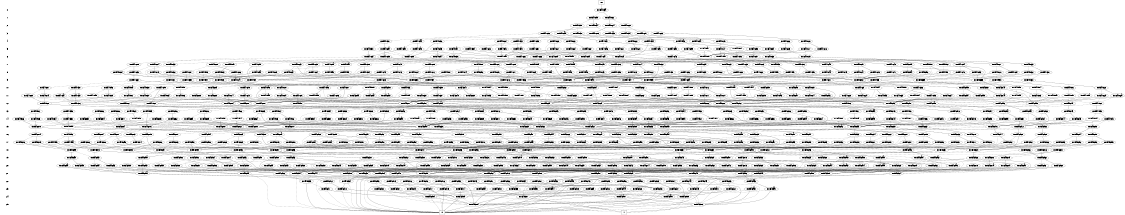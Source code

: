 digraph "DD" {
size = "7.5,10"
center = true;
edge [dir = none];
{ node [shape = plaintext];
  edge [style = invis];
  "CONST NODES" [style = invis];
" 0 " -> " 1 " -> " 2 " -> " 3 " -> " 4 " -> " 5 " -> " 6 " -> " 7 " -> " 8 " -> " 9 " -> " 10 " -> " 11 " -> " 12 " -> " 13 " -> " 14 " -> " 15 " -> " 16 " -> " 17 " -> " 18 " -> " 19 " -> " 20 " -> " 21 " -> " 22 " -> " 23 " -> " 24 " -> " 25 " -> "CONST NODES"; 
}
{ rank = same; node [shape = box]; edge [style = invis];
"F0"; }
{ rank = same; " 0 ";
"0x15f476ba";
}
{ rank = same; " 1 ";
"0x15f47661";
"0x15f476b9";
}
{ rank = same; " 2 ";
"0x15f47660";
"0x15f476b8";
"0x15f47624";
"0x15f476a4";
}
{ rank = same; " 3 ";
"0x15f476b7";
"0x15f47692";
"0x15f47623";
"0x15f4765f";
"0x15f4760e";
"0x15f476ab";
"0x15f47629";
"0x15f476a3";
}
{ rank = same; " 4 ";
"0x15f476aa";
"0x15f47618";
"0x15f47691";
"0x15f47648";
"0x15f47628";
"0x15f476ad";
"0x15f47622";
"0x15f4765e";
"0x15f476a7";
"0x15f4766e";
"0x15f4769a";
"0x15f475a2";
"0x15f4760d";
"0x15f476a2";
"0x15f47626";
"0x15f476b6";
}
{ rank = same; " 5 ";
"0x15f476ac";
"0x15f476a9";
"0x15f475fc";
"0x15f476a1";
"0x15f47625";
"0x15f47627";
"0x15f476a0";
"0x15f47647";
"0x15f47698";
"0x15f4759d";
"0x15f4768a";
"0x15f47690";
"0x15f475a1";
"0x15f4763f";
"0x15f476a5";
"0x15f47667";
"0x15f4766d";
"0x15f476a8";
"0x15f4760c";
"0x15f476b5";
"0x15f47650";
"0x15f47616";
"0x15f4765d";
"0x15f47617";
"0x15f47699";
"0x15f476a6";
"0x15f47620";
"0x15f47621";
}
{ rank = same; " 6 ";
"0x15f475a0";
"0x15f475fb";
"0x15f4760b";
"0x15f4768f";
"0x15f47666";
"0x15f476b4";
"0x15f4765c";
"0x15f475da";
"0x15f47697";
"0x15f4766c";
"0x15f4764f";
"0x15f47615";
"0x15f47589";
"0x15f47646";
"0x15f47689";
"0x15f4769f";
"0x15f47685";
"0x15f4761f";
"0x15f4759c";
"0x15f4763e";
}
{ rank = same; " 7 ";
"0x15f4764e";
"0x15f475d9";
"0x15f47614";
"0x15f47669";
"0x15f475fa";
"0x15f4760a";
"0x15f47645";
"0x15f47652";
"0x15f47588";
"0x15f47665";
"0x15f47694";
"0x15f4759f";
"0x15f47684";
"0x15f4759b";
"0x15f4766b";
"0x15f47696";
"0x15f4761e";
"0x15f4764b";
"0x15f47611";
"0x15f4759e";
"0x15f4768c";
"0x15f475af";
"0x15f47633";
"0x15f47642";
"0x15f476b3";
"0x15f4765b";
"0x15f4768e";
"0x15f4769e";
"0x15f47663";
"0x15f46e5b";
"0x15f4761b";
"0x15f47592";
"0x15f475f2";
"0x15f47603";
"0x15f47678";
"0x15f4763d";
"0x15f47688";
"0x15f4769c";
}
{ rank = same; " 8 ";
"0x15f4769b";
"0x15f4764d";
"0x15f47609";
"0x15f47649";
"0x15f47587";
"0x15f47651";
"0x15f475f0";
"0x15f47686";
"0x15f47683";
"0x15f4761d";
"0x15f47591";
"0x15f47619";
"0x15f475d2";
"0x15f47695";
"0x15f475d8";
"0x15f47612";
"0x15f47640";
"0x15f4765a";
"0x15f4766f";
"0x15f47644";
"0x15f4769d";
"0x15f47677";
"0x15f47641";
"0x15f4763b";
"0x15f475a8";
"0x15f475ae";
"0x15f47662";
"0x15f47664";
"0x15f475f8";
"0x15f4764c";
"0x15f475f9";
"0x15f475f1";
"0x15f46e56";
"0x15f47668";
"0x15f47687";
"0x15f4768d";
"0x15f4767b";
"0x15f46eb2";
"0x15f4764a";
"0x15f46e5a";
"0x15f4761c";
"0x15f4759a";
"0x15f47602";
"0x15f476b2";
"0x15f4760f";
"0x15f47610";
"0x15f47693";
"0x15f4768b";
"0x15f47643";
"0x15f47613";
"0x15f4761a";
"0x15f47631";
"0x15f47632";
"0x15f4766a";
"0x15f4763c";
}
{ rank = same; " 9 ";
"0x15f475cb";
"0x15f475f7";
"0x15f46e55";
"0x15f475d1";
"0x15f47608";
"0x15f46e59";
"0x15f4763a";
"0x15f475a7";
"0x15f47599";
"0x15f47676";
"0x15f47601";
"0x15f46e90";
"0x15f475ad";
"0x15f47590";
"0x15f47659";
"0x15f46eb1";
"0x15f47586";
"0x15f4767a";
"0x15f46e42";
"0x15f475ef";
"0x15f47682";
"0x15f476b1";
"0x15f475d7";
"0x15f47630";
}
{ rank = same; " 10 ";
"0x15f475ca";
"0x15f47679";
"0x15f4758f";
"0x15f46dde";
"0x15f47636";
"0x15f475f6";
"0x15f47595";
"0x15f475ee";
"0x15f47672";
"0x15f47681";
"0x15f475aa";
"0x15f475a6";
"0x15f476b0";
"0x15f46ea8";
"0x15f475d6";
"0x15f4758c";
"0x15f46e58";
"0x15f46eb9";
"0x15f4762f";
"0x15f47658";
"0x15f475ac";
"0x15f475f4";
"0x15f46e8f";
"0x15f4767e";
"0x15f47607";
"0x15f46eb0";
"0x15f47585";
"0x15f46e68";
"0x15f475d0";
"0x15f475fe";
"0x15f46e57";
"0x15f47639";
"0x15f475d4";
"0x15f47600";
"0x15f47598";
"0x15f47675";
"0x15f4762c";
"0x15f46e41";
"0x15f475a4";
"0x15f475e4";
"0x15f475b9";
"0x15f46e54";
"0x15f46e4b";
"0x15f47605";
}
{ rank = same; " 11 ";
"0x15f46eae";
"0x15f476af";
"0x15f475a5";
"0x15f47637";
"0x15f47673";
"0x15f47670";
"0x15f475e3";
"0x15f47671";
"0x15f47674";
"0x15f47634";
"0x15f47604";
"0x15f46ea6";
"0x15f4767f";
"0x15f46e40";
"0x15f4767c";
"0x15f47597";
"0x15f47593";
"0x15f47606";
"0x15f475b8";
"0x15f475ff";
"0x15f46e4a";
"0x15f475b0";
"0x15f475c1";
"0x15f475fd";
"0x15f46eaf";
"0x15f46e61";
"0x15f475ab";
"0x15f46e67";
"0x15f47638";
"0x15f476ae";
"0x15f475f3";
"0x15f475ed";
"0x15f46ebf";
"0x15f475cc";
"0x15f475c9";
"0x15f475cf";
"0x15f4762a";
"0x15f4762b";
"0x15f4762d";
"0x15f475a3";
"0x15f4762e";
"0x15f47680";
"0x15f46ea7";
"0x15f47635";
"0x15f47596";
"0x15f46e30";
"0x15f46eb8";
"0x15f4767d";
"0x15f475f5";
"0x15f46e88";
"0x15f475a9";
"0x15f475e5";
"0x15f46dd9";
"0x15f46e8e";
"0x15f46e53";
"0x15f475db";
"0x15f47594";
"0x15f475d5";
"0x15f47657";
"0x15f4758d";
"0x15f46ddd";
"0x15f4758a";
"0x15f4758b";
"0x15f475d3";
"0x15f4758e";
}
{ rank = same; " 12 ";
"0x15f475c0";
"0x15f46e81";
"0x15f46e87";
"0x15f47656";
"0x15f46e2f";
"0x15f46ea5";
"0x15f46dd8";
"0x15f46e3f";
"0x15f475e2";
"0x15f475b7";
"0x15f475c8";
"0x15f46e60";
"0x15f46ddc";
"0x15f475ce";
"0x15f46e52";
"0x15f46e8d";
"0x15f46dc5";
"0x15f46ead";
"0x15f46ebe";
"0x15f46e66";
"0x15f46e49";
"0x15f475ec";
"0x15f46e11";
"0x15f46eb7";
}
{ rank = same; " 13 ";
"0x15f46e37";
"0x15f46ebb";
"0x15f46e72";
"0x15f46dc4";
"0x15f46e48";
"0x15f475eb";
"0x15f475de";
"0x15f46dd7";
"0x15f475b3";
"0x15f46e86";
"0x15f46eaa";
"0x15f46e2e";
"0x15f46eb4";
"0x15f46e3e";
"0x15f475c4";
"0x15f46eb6";
"0x15f46e4e";
"0x15f46e9a";
"0x15f475cd";
"0x15f46e80";
"0x15f46e45";
"0x15f475e8";
"0x15f46d78";
"0x15f46ddb";
"0x15f46e65";
"0x15f46ebd";
"0x15f46e10";
"0x15f46dda";
"0x15f47655";
"0x15f46ea4";
"0x15f46dce";
"0x15f475e1";
"0x15f46e8a";
"0x15f46e5d";
"0x15f475b6";
"0x15f475bf";
"0x15f46eac";
"0x15f46e5f";
"0x15f475c7";
"0x15f46e8c";
"0x15f46e51";
"0x15f46e63";
"0x15f46deb";
"0x15f46e26";
}
{ rank = same; " 14 ";
"0x15f46e0f";
"0x15f475c3";
"0x15f46db3";
"0x15f475be";
"0x15f475b1";
"0x15f475b2";
"0x15f46eb3";
"0x15f46e2c";
"0x15f475e9";
"0x15f46dd6";
"0x15f46e46";
"0x15f475c6";
"0x15f46dcd";
"0x15f46e89";
"0x15f475dc";
"0x15f46e47";
"0x15f475dd";
"0x15f475e6";
"0x15f46e82";
"0x15f46e5e";
"0x15f46eba";
"0x15f46e24";
"0x15f46e7f";
"0x15f46e85";
"0x15f46d73";
"0x15f46eab";
"0x15f46e50";
"0x15f46e77";
"0x15f46d77";
"0x15f46eb5";
"0x15f46e25";
"0x15f46e91";
"0x15f475c2";
"0x15f46e4d";
"0x15f46dc3";
"0x15f47653";
"0x15f46e71";
"0x15f46ea3";
"0x15f475ea";
"0x15f46ea9";
"0x15f46e5c";
"0x15f46e3d";
"0x15f46e99";
"0x15f475df";
"0x15f46e69";
"0x15f475b4";
"0x15f475b5";
"0x15f475e0";
"0x15f46e43";
"0x15f46e2d";
"0x15f46e44";
"0x15f475c5";
"0x15f46e64";
"0x15f46de4";
"0x15f46e62";
"0x15f475e7";
"0x15f46dea";
"0x15f46e36";
"0x15f46e4f";
"0x15f46e9b";
"0x15f46ebc";
"0x15f46e8b";
"0x15f46e4c";
"0x15f47654";
"0x15f46e09";
}
{ rank = same; " 15 ";
"0x15f46e84";
"0x15f475bd";
"0x15f46e2b";
"0x15f46ea2";
"0x15f46e3c";
"0x15f46e02";
"0x15f46e08";
"0x15f46e35";
"0x15f46e70";
"0x15f46db2";
"0x15f46dc2";
"0x15f46e76";
"0x15f46d5f";
"0x15f46e0e";
"0x15f46de3";
"0x15f46dd5";
"0x15f46d72";
"0x15f46e98";
"0x15f46e23";
"0x15f46da0";
"0x15f46de9";
"0x15f46dcc";
"0x15f46e7e";
"0x15f46d76";
}
{ rank = same; " 16 ";
"0x15f46de8";
"0x15f46e0b";
"0x15f475bc";
"0x15f46e9e";
"0x15f46de0";
"0x15f46e0d";
"0x15f46e83";
"0x15f46dd4";
"0x15f46d75";
"0x15f46da9";
"0x15f46dba";
"0x15f46de2";
"0x15f46df5";
"0x15f46d74";
"0x15f46e97";
"0x15f46e22";
"0x15f46e6c";
"0x15f46d9f";
"0x15f46dcb";
"0x15f46e07";
"0x15f46e7d";
"0x15f46d85";
"0x15f46e18";
"0x15f46db1";
"0x15f46dc1";
"0x15f46dd1";
"0x15f46d5e";
"0x15f46ea1";
"0x15f46e39";
"0x15f46e01";
"0x15f46d33";
"0x15f46e28";
"0x15f46e94";
"0x15f46d71";
"0x15f46dc8";
"0x15f46e3b";
"0x15f46e32";
"0x15f46e7a";
"0x15f46de6";
"0x15f46e75";
"0x15f46d68";
"0x15f46e34";
"0x15f46e6f";
"0x15f46e2a";
}
{ rank = same; " 17 ";
"0x15f46de1";
"0x15f46d2e";
"0x15f46e9c";
"0x15f46e38";
"0x15f46da7";
"0x15f46da8";
"0x15f46e6e";
"0x15f46d98";
"0x15f46d32";
"0x15f46e0c";
"0x15f46e74";
"0x15f46e3a";
"0x15f46df8";
"0x15f46dd2";
"0x15f46d70";
"0x15f475ba";
"0x15f46ddf";
"0x15f46e33";
"0x15f46d7e";
"0x15f46d84";
"0x15f46e95";
"0x15f46d55";
"0x15f46e96";
"0x15f46de5";
"0x15f46e7c";
"0x15f46e9f";
"0x15f46e17";
"0x15f46dd0";
"0x15f46e92";
"0x15f46e93";
"0x15f46e31";
"0x15f46dec";
"0x15f46db0";
"0x15f46e27";
"0x15f46df4";
"0x15f46d5d";
"0x15f46e29";
"0x15f46e6d";
"0x15f46e9d";
"0x15f475bb";
"0x15f46db9";
"0x15f46d9e";
"0x15f46e19";
"0x15f46dc9";
"0x15f46e0a";
"0x15f46dd3";
"0x15f46e78";
"0x15f46dca";
"0x15f46de7";
"0x15f46e21";
"0x15f46d67";
"0x15f46e6a";
"0x15f46dc6";
"0x15f46dcf";
"0x15f46dc7";
"0x15f46e6b";
"0x15f46daf";
"0x15f46e03";
"0x15f46e12";
"0x15f46e00";
"0x15f46e06";
"0x15f46ea0";
"0x15f46dc0";
"0x15f46e7b";
"0x15f46e79";
}
{ rank = same; " 18 ";
"0x15f46e16";
"0x15f46d21";
"0x15f46e73";
"0x15f46d31";
"0x15f46dff";
"0x15f46d7d";
"0x15f46d6f";
"0x15f46d9d";
"0x15f46e05";
"0x15f46d47";
"0x15f46dae";
"0x15f46d83";
"0x15f46d66";
"0x15f46dbf";
"0x15f46d2d";
"0x15f46d97";
"0x15f46d5c";
"0x15f46da6";
"0x15f46db8";
"0x15f46df3";
"0x15f46e20";
"0x15f46d54";
"0x15f46df7";
"0x15f46d92";
}
{ rank = same; " 19 ";
"0x15f46dfb";
"0x15f46e04";
"0x15f46dbc";
"0x15f46d80";
"0x15f46d20";
"0x15f46d5b";
"0x15f46da2";
"0x15f46d3e";
"0x15f46da5";
"0x15f46d6b";
"0x15f46db7";
"0x15f46df2";
"0x15f46e1f";
"0x15f46d9c";
"0x15f46d53";
"0x15f46db5";
"0x15f46d62";
"0x15f46d0a";
"0x15f46d46";
"0x15f46d7c";
"0x15f46df6";
"0x15f46dad";
"0x15f46d59";
"0x15f46d30";
"0x15f46d96";
"0x15f46def";
"0x15f46dfe";
"0x15f46d4e";
"0x15f46e1c";
"0x15f46d82";
"0x15f46dbe";
"0x15f46d9a";
"0x15f46d26";
"0x15f46d6e";
"0x15f46d8c";
"0x15f46dab";
"0x15f46d2f";
"0x15f46d7a";
"0x15f46e15";
"0x15f46d91";
"0x15f46d65";
"0x15f46d2c";
}
{ rank = same; " 20 ";
"0x15f46d4c";
"0x15f46d6c";
"0x15f46d99";
"0x15f46da3";
"0x15f46d81";
"0x15f46df9";
"0x15f46d25";
"0x15f46d61";
"0x15f46d06";
"0x15f46e1d";
"0x15f46dee";
"0x15f46d42";
"0x15f46d45";
"0x15f46d09";
"0x15f46dfa";
"0x15f46dfc";
"0x15f46d4d";
"0x15f46d1a";
"0x15f46db6";
"0x15f46dac";
"0x15f46d69";
"0x15f46d7f";
"0x15f46d64";
"0x15f46d95";
"0x15f46d86";
"0x15f46d5a";
"0x15f46da4";
"0x15f46e13";
"0x15f46d3d";
"0x15f46e1a";
"0x15f46d1f";
"0x15f46dfd";
"0x15f46d52";
"0x15f46d8e";
"0x15f46dbd";
"0x15f46d8b";
"0x15f46d60";
"0x15f46d51";
"0x15f46ded";
"0x15f46df0";
"0x15f46df1";
"0x15f46d6a";
"0x15f46db4";
"0x15f46d79";
"0x15f46d6d";
"0x15f46dbb";
"0x15f46d9b";
"0x15f46e1b";
"0x15f46d2b";
"0x15f46d93";
"0x15f46d63";
"0x15f46da1";
"0x15f46d90";
"0x15f46d58";
"0x15f46e1e";
"0x15f46daa";
"0x15f46d7b";
"0x15f46d38";
"0x15f46e14";
}
{ rank = same; " 21 ";
"0x15f46d1e";
"0x15f46d02";
"0x15f46d13";
"0x15f46d24";
"0x15f46d57";
"0x15f46d05";
"0x15f46d08";
"0x15f46d40";
"0x15f46d8a";
"0x15f46d2a";
"0x15f46d44";
"0x15f46d8f";
"0x15f46d94";
"0x15f46d3c";
"0x15f46d4b";
"0x15f46d41";
"0x15f46a53";
"0x15f46d19";
"0x15f46d37";
"0x15f46d50";
"0x15f46d8d";
"0x15f46aa6";
}
{ rank = same; " 22 ";
"0x15f46d34";
"0x15f46d89";
"0x15f46a50";
"0x15f46a52";
"0x15f46d23";
"0x15f46d43";
"0x15f46d07";
"0x15f46d1c";
"0x15f46d1d";
"0x15f46d0f";
"0x15f46d4f";
"0x15f46d01";
"0x15f46d56";
"0x15f46d3b";
"0x15f46d39";
"0x15f46d48";
"0x15f46d12";
"0x15f46d36";
"0x15f46d16";
"0x15f46d3f";
"0x15f46d4a";
"0x15f46d04";
"0x15f46d18";
"0x15f46aa5";
"0x15f46d29";
"0x15f46aa3";
}
{ rank = same; " 23 ";
"0x15f46aa2";
"0x15f46d14";
"0x15f46d0c";
"0x15f46d0e";
"0x15f46d3a";
"0x15f46d49";
"0x15f46d1b";
"0x15f46d27";
"0x15f46d35";
"0x15f46a11";
"0x15f46d10";
"0x15f46d11";
"0x15f46d22";
"0x15f46d03";
"0x15f46d00";
"0x15f46a4a";
"0x15f46d28";
"0x15f46d87";
"0x15f46d88";
"0x15f46cff";
"0x15f46d17";
"0x15f46aa4";
"0x15f46d15";
"0x15f46aa1";
"0x15f46a51";
}
{ rank = same; " 24 ";
"0x15f46d0b";
"0x15f46a07";
"0x15f469e7";
"0x15f46d0d";
"0x15f46aa0";
"0x15f469e9";
}
{ rank = same; " 25 ";
"0x15f469e6";
"0x15f469ed";
}
{ rank = same; "CONST NODES";
{ node [shape = box]; "0x30ad592";
"0x30ad591";
}
}
"F0" -> "0x15f476ba" [style = solid];
"0x15f476ba" -> "0x15f47661";
"0x15f476ba" -> "0x15f476b9" [style = dashed];
"0x15f47661" -> "0x15f47624";
"0x15f47661" -> "0x15f47660" [style = dashed];
"0x15f476b9" -> "0x15f476a4";
"0x15f476b9" -> "0x15f476b8" [style = dashed];
"0x15f47660" -> "0x15f47629";
"0x15f47660" -> "0x15f4765f" [style = dashed];
"0x15f476b8" -> "0x15f476ab";
"0x15f476b8" -> "0x15f476b7" [style = dashed];
"0x15f47624" -> "0x15f4760e";
"0x15f47624" -> "0x15f47623" [style = dashed];
"0x15f476a4" -> "0x15f47692";
"0x15f476a4" -> "0x15f476a3" [style = dashed];
"0x15f476b7" -> "0x15f476ad";
"0x15f476b7" -> "0x15f476b6" [style = dashed];
"0x15f47692" -> "0x15f4766e";
"0x15f47692" -> "0x15f47691" [style = dashed];
"0x15f47623" -> "0x15f47618";
"0x15f47623" -> "0x15f47622" [style = dashed];
"0x15f4765f" -> "0x15f47648";
"0x15f4765f" -> "0x15f4765e" [style = dashed];
"0x15f4760e" -> "0x15f475a2";
"0x15f4760e" -> "0x15f4760d" [style = dashed];
"0x15f476ab" -> "0x15f476a7";
"0x15f476ab" -> "0x15f476aa" [style = dashed];
"0x15f47629" -> "0x15f47626";
"0x15f47629" -> "0x15f47628" [style = dashed];
"0x15f476a3" -> "0x15f4769a";
"0x15f476a3" -> "0x15f476a2" [style = dashed];
"0x15f476aa" -> "0x15f476a8";
"0x15f476aa" -> "0x15f476a9" [style = dashed];
"0x15f47618" -> "0x15f47616";
"0x15f47618" -> "0x15f47617" [style = dashed];
"0x15f47691" -> "0x15f4768a";
"0x15f47691" -> "0x15f47690" [style = dashed];
"0x15f47648" -> "0x15f4763f";
"0x15f47648" -> "0x15f47647" [style = dashed];
"0x15f47628" -> "0x15f47627";
"0x15f47628" -> "0x15f4760b" [style = dashed];
"0x15f476ad" -> "0x15f4761f";
"0x15f476ad" -> "0x15f476ac" [style = dashed];
"0x15f47622" -> "0x15f47620";
"0x15f47622" -> "0x15f47621" [style = dashed];
"0x15f4765e" -> "0x15f47650";
"0x15f4765e" -> "0x15f4765d" [style = dashed];
"0x15f476a7" -> "0x15f476a5";
"0x15f476a7" -> "0x15f476a6" [style = dashed];
"0x15f4766e" -> "0x15f47667";
"0x15f4766e" -> "0x15f4766d" [style = dashed];
"0x15f4769a" -> "0x15f47698";
"0x15f4769a" -> "0x15f47699" [style = dashed];
"0x15f475a2" -> "0x15f4759d";
"0x15f475a2" -> "0x15f475a1" [style = dashed];
"0x15f4760d" -> "0x15f475fc";
"0x15f4760d" -> "0x15f4760c" [style = dashed];
"0x15f476a2" -> "0x15f476a0";
"0x15f476a2" -> "0x15f476a1" [style = dashed];
"0x15f47626" -> "0x15f47625";
"0x15f47626" -> "0x15f475a0" [style = dashed];
"0x15f476b6" -> "0x15f47689";
"0x15f476b6" -> "0x15f476b5" [style = dashed];
"0x15f476ac" -> "0x15f4760b";
"0x15f476ac" -> "0x15f47646" [style = dashed];
"0x15f476a9" -> "0x15f4768f";
"0x15f476a9" -> "0x15f4765c" [style = dashed];
"0x15f475fc" -> "0x15f475da";
"0x15f475fc" -> "0x15f475fb" [style = dashed];
"0x15f476a1" -> "0x15f475da";
"0x15f476a1" -> "0x15f4765c" [style = dashed];
"0x15f47625" -> "0x15f47589";
"0x15f47625" -> "0x15f47615" [style = dashed];
"0x15f47627" -> "0x15f475da";
"0x15f47627" -> "0x15f4761f" [style = dashed];
"0x15f476a0" -> "0x15f475da";
"0x15f476a0" -> "0x15f4769f" [style = dashed];
"0x15f47647" -> "0x15f475a0";
"0x15f47647" -> "0x15f47646" [style = dashed];
"0x15f47698" -> "0x15f47589";
"0x15f47698" -> "0x15f47697" [style = dashed];
"0x15f4759d" -> "0x15f47589";
"0x15f4759d" -> "0x15f4759c" [style = dashed];
"0x15f4768a" -> "0x15f47685";
"0x15f4768a" -> "0x15f47689" [style = dashed];
"0x15f47690" -> "0x15f4768f";
"0x15f47690" -> "0x15f47689" [style = dashed];
"0x15f475a1" -> "0x15f47589";
"0x15f475a1" -> "0x15f475a0" [style = dashed];
"0x15f4763f" -> "0x15f47589";
"0x15f4763f" -> "0x15f4763e" [style = dashed];
"0x15f476a5" -> "0x15f47589";
"0x15f476a5" -> "0x15f4761f" [style = dashed];
"0x15f47667" -> "0x15f47666";
"0x15f47667" -> "0x15f4761f" [style = dashed];
"0x15f4766d" -> "0x15f4766c";
"0x15f4766d" -> "0x15f4761f" [style = dashed];
"0x15f476a8" -> "0x15f475da";
"0x15f476a8" -> "0x15f47689" [style = dashed];
"0x15f4760c" -> "0x15f475da";
"0x15f4760c" -> "0x15f4760b" [style = dashed];
"0x15f476b5" -> "0x15f476b4";
"0x15f476b5" -> "0x15f4765c" [style = dashed];
"0x15f47650" -> "0x15f475da";
"0x15f47650" -> "0x15f4764f" [style = dashed];
"0x15f47616" -> "0x15f4759c";
"0x15f47616" -> "0x15f47615" [style = dashed];
"0x15f4765d" -> "0x15f4760b";
"0x15f4765d" -> "0x15f4765c" [style = dashed];
"0x15f47617" -> "0x15f475a0";
"0x15f47617" -> "0x15f47615" [style = dashed];
"0x15f47699" -> "0x15f47589";
"0x15f47699" -> "0x15f47646" [style = dashed];
"0x15f476a6" -> "0x15f4766c";
"0x15f476a6" -> "0x15f47646" [style = dashed];
"0x15f47620" -> "0x15f475fb";
"0x15f47620" -> "0x15f4761f" [style = dashed];
"0x15f47621" -> "0x15f4760b";
"0x15f47621" -> "0x15f4761f" [style = dashed];
"0x15f475a0" -> "0x15f4759e";
"0x15f475a0" -> "0x15f4759f" [style = dashed];
"0x15f475fb" -> "0x15f475f2";
"0x15f475fb" -> "0x15f475fa" [style = dashed];
"0x15f4760b" -> "0x15f47603";
"0x15f4760b" -> "0x15f4760a" [style = dashed];
"0x15f4768f" -> "0x15f4768c";
"0x15f4768f" -> "0x15f4768e" [style = dashed];
"0x15f47666" -> "0x15f47663";
"0x15f47666" -> "0x15f47665" [style = dashed];
"0x15f476b4" -> "0x15f4759f";
"0x15f476b4" -> "0x15f476b3" [style = dashed];
"0x15f4765c" -> "0x15f47652";
"0x15f4765c" -> "0x15f4765b" [style = dashed];
"0x15f475da" -> "0x15f475af";
"0x15f475da" -> "0x15f475d9" [style = dashed];
"0x15f47697" -> "0x15f47694";
"0x15f47697" -> "0x15f47696" [style = dashed];
"0x15f4766c" -> "0x15f47669";
"0x15f4766c" -> "0x15f4766b" [style = dashed];
"0x15f4764f" -> "0x15f4764b";
"0x15f4764f" -> "0x15f4764e" [style = dashed];
"0x15f47615" -> "0x15f47611";
"0x15f47615" -> "0x15f47614" [style = dashed];
"0x15f47589" -> "0x15f46e5b";
"0x15f47589" -> "0x15f47588" [style = dashed];
"0x15f47646" -> "0x15f47642";
"0x15f47646" -> "0x15f47645" [style = dashed];
"0x15f47689" -> "0x15f47614";
"0x15f47689" -> "0x15f47688" [style = dashed];
"0x15f4769f" -> "0x15f4769c";
"0x15f4769f" -> "0x15f4769e" [style = dashed];
"0x15f47685" -> "0x15f47678";
"0x15f47685" -> "0x15f47684" [style = dashed];
"0x15f4761f" -> "0x15f4761b";
"0x15f4761f" -> "0x15f4761e" [style = dashed];
"0x15f4759c" -> "0x15f47592";
"0x15f4759c" -> "0x15f4759b" [style = dashed];
"0x15f4763e" -> "0x15f47633";
"0x15f4763e" -> "0x15f4763d" [style = dashed];
"0x15f4764e" -> "0x15f4764c";
"0x15f4764e" -> "0x15f4764d" [style = dashed];
"0x15f475d9" -> "0x15f475d2";
"0x15f475d9" -> "0x15f475d8" [style = dashed];
"0x15f47614" -> "0x15f47612";
"0x15f47614" -> "0x15f47613" [style = dashed];
"0x15f47669" -> "0x15f46e42";
"0x15f47669" -> "0x15f47668" [style = dashed];
"0x15f475fa" -> "0x15f475f8";
"0x15f475fa" -> "0x15f475f9" [style = dashed];
"0x15f4760a" -> "0x15f475f9";
"0x15f4760a" -> "0x15f47609" [style = dashed];
"0x15f47645" -> "0x15f47643";
"0x15f47645" -> "0x15f47644" [style = dashed];
"0x15f47652" -> "0x15f47599";
"0x15f47652" -> "0x15f47651" [style = dashed];
"0x15f47588" -> "0x15f46eb2";
"0x15f47588" -> "0x15f47587" [style = dashed];
"0x15f47665" -> "0x15f47664";
"0x15f47665" -> "0x15f46e90" [style = dashed];
"0x15f47694" -> "0x15f47693";
"0x15f47694" -> "0x15f47640" [style = dashed];
"0x15f4759f" -> "0x15f4759a";
"0x15f4759f" -> "0x15f47586" [style = dashed];
"0x15f47684" -> "0x15f4767b";
"0x15f47684" -> "0x15f47683" [style = dashed];
"0x15f4759b" -> "0x15f46eb1";
"0x15f4759b" -> "0x15f4759a" [style = dashed];
"0x15f4766b" -> "0x15f46e90";
"0x15f4766b" -> "0x15f4766a" [style = dashed];
"0x15f47696" -> "0x15f47695";
"0x15f47696" -> "0x15f47643" [style = dashed];
"0x15f4761e" -> "0x15f4761c";
"0x15f4761e" -> "0x15f4761d" [style = dashed];
"0x15f4764b" -> "0x15f47649";
"0x15f4764b" -> "0x15f4764a" [style = dashed];
"0x15f47611" -> "0x15f4760f";
"0x15f47611" -> "0x15f47610" [style = dashed];
"0x15f4759e" -> "0x15f47591";
"0x15f4759e" -> "0x15f46e59" [style = dashed];
"0x15f4768c" -> "0x15f47677";
"0x15f4768c" -> "0x15f4768b" [style = dashed];
"0x15f475af" -> "0x15f475a8";
"0x15f475af" -> "0x15f475ae" [style = dashed];
"0x15f47633" -> "0x15f47631";
"0x15f47633" -> "0x15f47632" [style = dashed];
"0x15f47642" -> "0x15f47640";
"0x15f47642" -> "0x15f47641" [style = dashed];
"0x15f476b3" -> "0x15f476b2";
"0x15f476b3" -> "0x15f47659" [style = dashed];
"0x15f4765b" -> "0x15f475d1";
"0x15f4765b" -> "0x15f4765a" [style = dashed];
"0x15f4768e" -> "0x15f47683";
"0x15f4768e" -> "0x15f4768d" [style = dashed];
"0x15f4769e" -> "0x15f4769d";
"0x15f4769e" -> "0x15f475d1" [style = dashed];
"0x15f47663" -> "0x15f47662";
"0x15f47663" -> "0x15f46e42" [style = dashed];
"0x15f46e5b" -> "0x15f46e56";
"0x15f46e5b" -> "0x15f46e5a" [style = dashed];
"0x15f4761b" -> "0x15f47619";
"0x15f4761b" -> "0x15f4761a" [style = dashed];
"0x15f47592" -> "0x15f46e55";
"0x15f47592" -> "0x15f47591" [style = dashed];
"0x15f475f2" -> "0x15f475f0";
"0x15f475f2" -> "0x15f475f1" [style = dashed];
"0x15f47603" -> "0x15f475f1";
"0x15f47603" -> "0x15f47602" [style = dashed];
"0x15f47678" -> "0x15f4766f";
"0x15f47678" -> "0x15f47677" [style = dashed];
"0x15f4763d" -> "0x15f4763b";
"0x15f4763d" -> "0x15f4763c" [style = dashed];
"0x15f47688" -> "0x15f47686";
"0x15f47688" -> "0x15f47687" [style = dashed];
"0x15f4769c" -> "0x15f4769b";
"0x15f4769c" -> "0x15f47599" [style = dashed];
"0x15f4769b" -> "0x15f46eb1";
"0x15f4769b" -> "0x15f475ef" [style = dashed];
"0x15f4764d" -> "0x15f475d1";
"0x15f4764d" -> "0x15f47608" [style = dashed];
"0x15f47609" -> "0x15f475d7";
"0x15f47609" -> "0x15f47608" [style = dashed];
"0x15f47649" -> "0x15f47599";
"0x15f47649" -> "0x15f475ef" [style = dashed];
"0x15f47587" -> "0x15f46e90";
"0x15f47587" -> "0x15f47586" [style = dashed];
"0x15f47651" -> "0x15f47586";
"0x15f47651" -> "0x15f47601" [style = dashed];
"0x15f475f0" -> "0x15f475a7";
"0x15f475f0" -> "0x15f475ef" [style = dashed];
"0x15f47686" -> "0x15f4767a";
"0x15f47686" -> "0x15f475d1" [style = dashed];
"0x15f47683" -> "0x15f47682";
"0x15f47683" -> "0x15f475d1" [style = dashed];
"0x15f4761d" -> "0x15f46e90";
"0x15f4761d" -> "0x15f47608" [style = dashed];
"0x15f47591" -> "0x15f46e42";
"0x15f47591" -> "0x15f47590" [style = dashed];
"0x15f47619" -> "0x15f46e42";
"0x15f47619" -> "0x15f475ef" [style = dashed];
"0x15f475d2" -> "0x15f475cb";
"0x15f475d2" -> "0x15f475d1" [style = dashed];
"0x15f47695" -> "0x15f46eb1";
"0x15f47695" -> "0x15f475f7" [style = dashed];
"0x15f475d8" -> "0x15f475d7";
"0x15f475d8" -> "0x15f475d1" [style = dashed];
"0x15f47612" -> "0x15f46eb1";
"0x15f47612" -> "0x15f47599" [style = dashed];
"0x15f47640" -> "0x15f46e42";
"0x15f47640" -> "0x15f47630" [style = dashed];
"0x15f4765a" -> "0x15f47659";
"0x15f4765a" -> "0x15f47608" [style = dashed];
"0x15f4766f" -> "0x15f475a7";
"0x15f4766f" -> "0x15f46eb1" [style = dashed];
"0x15f47644" -> "0x15f47586";
"0x15f47644" -> "0x15f47608" [style = dashed];
"0x15f4769d" -> "0x15f4767a";
"0x15f4769d" -> "0x15f475f7" [style = dashed];
"0x15f47677" -> "0x15f47676";
"0x15f47677" -> "0x15f47599" [style = dashed];
"0x15f47641" -> "0x15f46e59";
"0x15f47641" -> "0x15f47601" [style = dashed];
"0x15f4763b" -> "0x15f46eb1";
"0x15f4763b" -> "0x15f4763a" [style = dashed];
"0x15f475a8" -> "0x15f475a7";
"0x15f475a8" -> "0x15f47599" [style = dashed];
"0x15f475ae" -> "0x15f475ad";
"0x15f475ae" -> "0x15f47599" [style = dashed];
"0x15f47662" -> "0x15f475a7";
"0x15f47662" -> "0x15f46e55" [style = dashed];
"0x15f47664" -> "0x15f475cb";
"0x15f47664" -> "0x15f46eb1" [style = dashed];
"0x15f475f8" -> "0x15f475cb";
"0x15f475f8" -> "0x15f475f7" [style = dashed];
"0x15f4764c" -> "0x15f475d1";
"0x15f4764c" -> "0x15f475f7" [style = dashed];
"0x15f475f9" -> "0x15f46e90";
"0x15f475f9" -> "0x15f475d1" [style = dashed];
"0x15f475f1" -> "0x15f46e42";
"0x15f475f1" -> "0x15f47599" [style = dashed];
"0x15f46e56" -> "0x15f46e42";
"0x15f46e56" -> "0x15f46e55" [style = dashed];
"0x15f47668" -> "0x15f475ad";
"0x15f47668" -> "0x15f46e59" [style = dashed];
"0x15f47687" -> "0x15f47659";
"0x15f47687" -> "0x15f475d1" [style = dashed];
"0x15f4768d" -> "0x15f475d7";
"0x15f4768d" -> "0x15f47659" [style = dashed];
"0x15f4767b" -> "0x15f475cb";
"0x15f4767b" -> "0x15f4767a" [style = dashed];
"0x15f46eb2" -> "0x15f46e90";
"0x15f46eb2" -> "0x15f46eb1" [style = dashed];
"0x15f4764a" -> "0x15f47599";
"0x15f4764a" -> "0x15f47601" [style = dashed];
"0x15f46e5a" -> "0x15f46e42";
"0x15f46e5a" -> "0x15f46e59" [style = dashed];
"0x15f4761c" -> "0x15f46e90";
"0x15f4761c" -> "0x15f475f7" [style = dashed];
"0x15f4759a" -> "0x15f46e90";
"0x15f4759a" -> "0x15f47599" [style = dashed];
"0x15f47602" -> "0x15f475ad";
"0x15f47602" -> "0x15f47601" [style = dashed];
"0x15f476b2" -> "0x15f476b1";
"0x15f476b2" -> "0x15f475d1" [style = dashed];
"0x15f4760f" -> "0x15f46e55";
"0x15f4760f" -> "0x15f47590" [style = dashed];
"0x15f47610" -> "0x15f46e59";
"0x15f47610" -> "0x15f47590" [style = dashed];
"0x15f47693" -> "0x15f46e55";
"0x15f47693" -> "0x15f475ef" [style = dashed];
"0x15f4768b" -> "0x15f475ad";
"0x15f4768b" -> "0x15f47586" [style = dashed];
"0x15f47643" -> "0x15f46e90";
"0x15f47643" -> "0x15f4763a" [style = dashed];
"0x15f47613" -> "0x15f47586";
"0x15f47613" -> "0x15f47599" [style = dashed];
"0x15f4761a" -> "0x15f46e42";
"0x15f4761a" -> "0x15f47601" [style = dashed];
"0x15f47631" -> "0x15f46e55";
"0x15f47631" -> "0x15f47630" [style = dashed];
"0x15f47632" -> "0x15f46e59";
"0x15f47632" -> "0x15f47630" [style = dashed];
"0x15f4766a" -> "0x15f475d7";
"0x15f4766a" -> "0x15f47586" [style = dashed];
"0x15f4763c" -> "0x15f47586";
"0x15f4763c" -> "0x15f4763a" [style = dashed];
"0x15f475cb" -> "0x15f475b9";
"0x15f475cb" -> "0x15f475ca" [style = dashed];
"0x15f475f7" -> "0x15f475f4";
"0x15f475f7" -> "0x15f475f6" [style = dashed];
"0x15f46e55" -> "0x15f46e4b";
"0x15f46e55" -> "0x15f46e54" [style = dashed];
"0x15f475d1" -> "0x15f4758f";
"0x15f475d1" -> "0x15f475d0" [style = dashed];
"0x15f47608" -> "0x15f47605";
"0x15f47608" -> "0x15f47607" [style = dashed];
"0x15f46e59" -> "0x15f46e57";
"0x15f46e59" -> "0x15f46e58" [style = dashed];
"0x15f4763a" -> "0x15f47636";
"0x15f4763a" -> "0x15f47639" [style = dashed];
"0x15f475a7" -> "0x15f475a4";
"0x15f475a7" -> "0x15f475a6" [style = dashed];
"0x15f47599" -> "0x15f47595";
"0x15f47599" -> "0x15f47598" [style = dashed];
"0x15f47676" -> "0x15f47672";
"0x15f47676" -> "0x15f47675" [style = dashed];
"0x15f47601" -> "0x15f475fe";
"0x15f47601" -> "0x15f47600" [style = dashed];
"0x15f46e90" -> "0x15f46e68";
"0x15f46e90" -> "0x15f46e8f" [style = dashed];
"0x15f475ad" -> "0x15f475aa";
"0x15f475ad" -> "0x15f475ac" [style = dashed];
"0x15f47590" -> "0x15f4758c";
"0x15f47590" -> "0x15f4758f" [style = dashed];
"0x15f47659" -> "0x15f46e58";
"0x15f47659" -> "0x15f47658" [style = dashed];
"0x15f46eb1" -> "0x15f46ea8";
"0x15f46eb1" -> "0x15f46eb0" [style = dashed];
"0x15f47586" -> "0x15f46eb9";
"0x15f47586" -> "0x15f47585" [style = dashed];
"0x15f4767a" -> "0x15f46e54";
"0x15f4767a" -> "0x15f47679" [style = dashed];
"0x15f46e42" -> "0x15f46dde";
"0x15f46e42" -> "0x15f46e41" [style = dashed];
"0x15f475ef" -> "0x15f475e4";
"0x15f475ef" -> "0x15f475ee" [style = dashed];
"0x15f47682" -> "0x15f4767e";
"0x15f47682" -> "0x15f47681" [style = dashed];
"0x15f476b1" -> "0x15f46e41";
"0x15f476b1" -> "0x15f476b0" [style = dashed];
"0x15f475d7" -> "0x15f475d4";
"0x15f475d7" -> "0x15f475d6" [style = dashed];
"0x15f47630" -> "0x15f4762c";
"0x15f47630" -> "0x15f4762f" [style = dashed];
"0x15f475ca" -> "0x15f475c1";
"0x15f475ca" -> "0x15f475c9" [style = dashed];
"0x15f47679" -> "0x15f475c0";
"0x15f47679" -> "0x15f47657" [style = dashed];
"0x15f4758f" -> "0x15f4758d";
"0x15f4758f" -> "0x15f4758e" [style = dashed];
"0x15f46dde" -> "0x15f46dd9";
"0x15f46dde" -> "0x15f46ddd" [style = dashed];
"0x15f47636" -> "0x15f47634";
"0x15f47636" -> "0x15f47635" [style = dashed];
"0x15f475f6" -> "0x15f475f5";
"0x15f475f6" -> "0x15f46e87" [style = dashed];
"0x15f47595" -> "0x15f47593";
"0x15f47595" -> "0x15f47594" [style = dashed];
"0x15f475ee" -> "0x15f475e5";
"0x15f475ee" -> "0x15f475ed" [style = dashed];
"0x15f47672" -> "0x15f47670";
"0x15f47672" -> "0x15f47671" [style = dashed];
"0x15f47681" -> "0x15f4767f";
"0x15f47681" -> "0x15f47680" [style = dashed];
"0x15f475aa" -> "0x15f46dc5";
"0x15f475aa" -> "0x15f475a9" [style = dashed];
"0x15f475a6" -> "0x15f475a5";
"0x15f475a6" -> "0x15f46e11" [style = dashed];
"0x15f476b0" -> "0x15f476ae";
"0x15f476b0" -> "0x15f476af" [style = dashed];
"0x15f46ea8" -> "0x15f46ea6";
"0x15f46ea8" -> "0x15f46ea7" [style = dashed];
"0x15f475d6" -> "0x15f475c9";
"0x15f475d6" -> "0x15f475d5" [style = dashed];
"0x15f4758c" -> "0x15f4758a";
"0x15f4758c" -> "0x15f4758b" [style = dashed];
"0x15f46e58" -> "0x15f46e53";
"0x15f46e58" -> "0x15f46e3f" [style = dashed];
"0x15f46eb9" -> "0x15f46ea7";
"0x15f46eb9" -> "0x15f46eb8" [style = dashed];
"0x15f4762f" -> "0x15f4762d";
"0x15f4762f" -> "0x15f4762e" [style = dashed];
"0x15f47658" -> "0x15f47657";
"0x15f47658" -> "0x15f475ce" [style = dashed];
"0x15f475ac" -> "0x15f46e11";
"0x15f475ac" -> "0x15f475ab" [style = dashed];
"0x15f475f4" -> "0x15f475f3";
"0x15f475f4" -> "0x15f46e52" [style = dashed];
"0x15f46e8f" -> "0x15f46e88";
"0x15f46e8f" -> "0x15f46e8e" [style = dashed];
"0x15f4767e" -> "0x15f4767c";
"0x15f4767e" -> "0x15f4767d" [style = dashed];
"0x15f47607" -> "0x15f46e87";
"0x15f47607" -> "0x15f47606" [style = dashed];
"0x15f46eb0" -> "0x15f46eae";
"0x15f46eb0" -> "0x15f46eaf" [style = dashed];
"0x15f47585" -> "0x15f46eaf";
"0x15f47585" -> "0x15f46ebf" [style = dashed];
"0x15f46e68" -> "0x15f46e61";
"0x15f46e68" -> "0x15f46e67" [style = dashed];
"0x15f475d0" -> "0x15f475cc";
"0x15f475d0" -> "0x15f475cf" [style = dashed];
"0x15f475fe" -> "0x15f475e3";
"0x15f475fe" -> "0x15f475fd" [style = dashed];
"0x15f46e57" -> "0x15f46e4a";
"0x15f46e57" -> "0x15f46ddc" [style = dashed];
"0x15f47639" -> "0x15f47637";
"0x15f47639" -> "0x15f47638" [style = dashed];
"0x15f475d4" -> "0x15f475b8";
"0x15f475d4" -> "0x15f475d3" [style = dashed];
"0x15f47600" -> "0x15f475ed";
"0x15f47600" -> "0x15f475ff" [style = dashed];
"0x15f47598" -> "0x15f47596";
"0x15f47598" -> "0x15f47597" [style = dashed];
"0x15f47675" -> "0x15f47673";
"0x15f47675" -> "0x15f47674" [style = dashed];
"0x15f4762c" -> "0x15f4762a";
"0x15f4762c" -> "0x15f4762b" [style = dashed];
"0x15f46e41" -> "0x15f46e30";
"0x15f46e41" -> "0x15f46e40" [style = dashed];
"0x15f475a4" -> "0x15f475a3";
"0x15f475a4" -> "0x15f46dc5" [style = dashed];
"0x15f475e4" -> "0x15f475db";
"0x15f475e4" -> "0x15f475e3" [style = dashed];
"0x15f475b9" -> "0x15f475b0";
"0x15f475b9" -> "0x15f475b8" [style = dashed];
"0x15f46e54" -> "0x15f46e2f";
"0x15f46e54" -> "0x15f46e53" [style = dashed];
"0x15f46e4b" -> "0x15f46dd8";
"0x15f46e4b" -> "0x15f46e4a" [style = dashed];
"0x15f47605" -> "0x15f46e52";
"0x15f47605" -> "0x15f47604" [style = dashed];
"0x15f46eae" -> "0x15f46e81";
"0x15f46eae" -> "0x15f46ead" [style = dashed];
"0x15f476af" -> "0x15f47656";
"0x15f476af" -> "0x15f475ce" [style = dashed];
"0x15f475a5" -> "0x15f46e81";
"0x15f475a5" -> "0x15f46e2f" [style = dashed];
"0x15f47637" -> "0x15f46e87";
"0x15f47637" -> "0x15f46ead" [style = dashed];
"0x15f47673" -> "0x15f46e81";
"0x15f47673" -> "0x15f46e11" [style = dashed];
"0x15f47670" -> "0x15f46e60";
"0x15f47670" -> "0x15f46dc5" [style = dashed];
"0x15f475e3" -> "0x15f46dc5";
"0x15f475e3" -> "0x15f475e2" [style = dashed];
"0x15f47671" -> "0x15f46e66";
"0x15f47671" -> "0x15f46dc5" [style = dashed];
"0x15f47674" -> "0x15f46e8d";
"0x15f47674" -> "0x15f46e11" [style = dashed];
"0x15f47634" -> "0x15f46e52";
"0x15f47634" -> "0x15f46ea5" [style = dashed];
"0x15f47604" -> "0x15f46e3f";
"0x15f47604" -> "0x15f46eb7" [style = dashed];
"0x15f46ea6" -> "0x15f46e60";
"0x15f46ea6" -> "0x15f46ea5" [style = dashed];
"0x15f4767f" -> "0x15f475c8";
"0x15f4767f" -> "0x15f475c0" [style = dashed];
"0x15f46e40" -> "0x15f46e11";
"0x15f46e40" -> "0x15f46e3f" [style = dashed];
"0x15f4767c" -> "0x15f475b7";
"0x15f4767c" -> "0x15f46e2f" [style = dashed];
"0x15f47597" -> "0x15f46e11";
"0x15f47597" -> "0x15f46ebe" [style = dashed];
"0x15f47593" -> "0x15f46dc5";
"0x15f47593" -> "0x15f46ea5" [style = dashed];
"0x15f47606" -> "0x15f475ce";
"0x15f47606" -> "0x15f46ebe" [style = dashed];
"0x15f475b8" -> "0x15f475b7";
"0x15f475b8" -> "0x15f46e52" [style = dashed];
"0x15f475ff" -> "0x15f46e3f";
"0x15f475ff" -> "0x15f46ebe" [style = dashed];
"0x15f46e4a" -> "0x15f46dc5";
"0x15f46e4a" -> "0x15f46e49" [style = dashed];
"0x15f475b0" -> "0x15f46e60";
"0x15f475b0" -> "0x15f46e2f" [style = dashed];
"0x15f475c1" -> "0x15f46e81";
"0x15f475c1" -> "0x15f475c0" [style = dashed];
"0x15f475fd" -> "0x15f46ddc";
"0x15f475fd" -> "0x15f46eb7" [style = dashed];
"0x15f46eaf" -> "0x15f46e11";
"0x15f46eaf" -> "0x15f46e87" [style = dashed];
"0x15f46e61" -> "0x15f46e60";
"0x15f46e61" -> "0x15f46e52" [style = dashed];
"0x15f475ab" -> "0x15f46e8d";
"0x15f475ab" -> "0x15f46e3f" [style = dashed];
"0x15f46e67" -> "0x15f46e66";
"0x15f46e67" -> "0x15f46e52" [style = dashed];
"0x15f47638" -> "0x15f46e87";
"0x15f47638" -> "0x15f46ebe" [style = dashed];
"0x15f476ae" -> "0x15f47656";
"0x15f476ae" -> "0x15f475c0" [style = dashed];
"0x15f475f3" -> "0x15f46e2f";
"0x15f475f3" -> "0x15f46ea5" [style = dashed];
"0x15f475ed" -> "0x15f46e11";
"0x15f475ed" -> "0x15f475ec" [style = dashed];
"0x15f46ebf" -> "0x15f46e8d";
"0x15f46ebf" -> "0x15f46ebe" [style = dashed];
"0x15f475cc" -> "0x15f475c0";
"0x15f475cc" -> "0x15f46e87" [style = dashed];
"0x15f475c9" -> "0x15f475c8";
"0x15f475c9" -> "0x15f46e87" [style = dashed];
"0x15f475cf" -> "0x15f475ce";
"0x15f475cf" -> "0x15f46e87" [style = dashed];
"0x15f4762a" -> "0x15f46dd8";
"0x15f4762a" -> "0x15f475e2" [style = dashed];
"0x15f4762b" -> "0x15f46ddc";
"0x15f4762b" -> "0x15f475e2" [style = dashed];
"0x15f4762d" -> "0x15f46e2f";
"0x15f4762d" -> "0x15f475ec" [style = dashed];
"0x15f475a3" -> "0x15f46e60";
"0x15f475a3" -> "0x15f46dd8" [style = dashed];
"0x15f4762e" -> "0x15f46e3f";
"0x15f4762e" -> "0x15f475ec" [style = dashed];
"0x15f47680" -> "0x15f475c8";
"0x15f47680" -> "0x15f475ce" [style = dashed];
"0x15f46ea7" -> "0x15f46dc5";
"0x15f46ea7" -> "0x15f46e52" [style = dashed];
"0x15f47635" -> "0x15f46e52";
"0x15f47635" -> "0x15f46eb7" [style = dashed];
"0x15f47596" -> "0x15f46e11";
"0x15f47596" -> "0x15f46ead" [style = dashed];
"0x15f46e30" -> "0x15f46e11";
"0x15f46e30" -> "0x15f46e2f" [style = dashed];
"0x15f46eb8" -> "0x15f46e66";
"0x15f46eb8" -> "0x15f46eb7" [style = dashed];
"0x15f4767d" -> "0x15f475b7";
"0x15f4767d" -> "0x15f46e3f" [style = dashed];
"0x15f475f5" -> "0x15f475c0";
"0x15f475f5" -> "0x15f46ead" [style = dashed];
"0x15f46e88" -> "0x15f46e81";
"0x15f46e88" -> "0x15f46e87" [style = dashed];
"0x15f475a9" -> "0x15f46e66";
"0x15f475a9" -> "0x15f46ddc" [style = dashed];
"0x15f475e5" -> "0x15f46e2f";
"0x15f475e5" -> "0x15f46ead" [style = dashed];
"0x15f46dd9" -> "0x15f46dc5";
"0x15f46dd9" -> "0x15f46dd8" [style = dashed];
"0x15f46e8e" -> "0x15f46e8d";
"0x15f46e8e" -> "0x15f46e87" [style = dashed];
"0x15f46e53" -> "0x15f46e11";
"0x15f46e53" -> "0x15f46e52" [style = dashed];
"0x15f475db" -> "0x15f46dd8";
"0x15f475db" -> "0x15f46ea5" [style = dashed];
"0x15f47594" -> "0x15f46dc5";
"0x15f47594" -> "0x15f46eb7" [style = dashed];
"0x15f475d5" -> "0x15f46e8d";
"0x15f475d5" -> "0x15f475ce" [style = dashed];
"0x15f47657" -> "0x15f47656";
"0x15f47657" -> "0x15f46e87" [style = dashed];
"0x15f4758d" -> "0x15f46e2f";
"0x15f4758d" -> "0x15f46e52" [style = dashed];
"0x15f46ddd" -> "0x15f46dc5";
"0x15f46ddd" -> "0x15f46ddc" [style = dashed];
"0x15f4758a" -> "0x15f46dd8";
"0x15f4758a" -> "0x15f46e49" [style = dashed];
"0x15f4758b" -> "0x15f46ddc";
"0x15f4758b" -> "0x15f46e49" [style = dashed];
"0x15f475d3" -> "0x15f46e66";
"0x15f475d3" -> "0x15f46e3f" [style = dashed];
"0x15f4758e" -> "0x15f46e3f";
"0x15f4758e" -> "0x15f46e52" [style = dashed];
"0x15f475c0" -> "0x15f46dd7";
"0x15f475c0" -> "0x15f475bf" [style = dashed];
"0x15f46e81" -> "0x15f46e72";
"0x15f46e81" -> "0x15f46e80" [style = dashed];
"0x15f46e87" -> "0x15f46e48";
"0x15f46e87" -> "0x15f46e86" [style = dashed];
"0x15f47656" -> "0x15f46dc4";
"0x15f47656" -> "0x15f47655" [style = dashed];
"0x15f46e2f" -> "0x15f46e26";
"0x15f46e2f" -> "0x15f46e2e" [style = dashed];
"0x15f46ea5" -> "0x15f46e9a";
"0x15f46ea5" -> "0x15f46ea4" [style = dashed];
"0x15f46dd8" -> "0x15f46dce";
"0x15f46dd8" -> "0x15f46dd7" [style = dashed];
"0x15f46e3f" -> "0x15f46e37";
"0x15f46e3f" -> "0x15f46e3e" [style = dashed];
"0x15f475e2" -> "0x15f475de";
"0x15f475e2" -> "0x15f475e1" [style = dashed];
"0x15f475b7" -> "0x15f475b3";
"0x15f475b7" -> "0x15f475b6" [style = dashed];
"0x15f475c8" -> "0x15f475c4";
"0x15f475c8" -> "0x15f475c7" [style = dashed];
"0x15f46e60" -> "0x15f46e5d";
"0x15f46e60" -> "0x15f46e5f" [style = dashed];
"0x15f46ddc" -> "0x15f46dda";
"0x15f46ddc" -> "0x15f46ddb" [style = dashed];
"0x15f475ce" -> "0x15f46ddb";
"0x15f475ce" -> "0x15f475cd" [style = dashed];
"0x15f46e52" -> "0x15f46e4e";
"0x15f46e52" -> "0x15f46e51" [style = dashed];
"0x15f46e8d" -> "0x15f46e8a";
"0x15f46e8d" -> "0x15f46e8c" [style = dashed];
"0x15f46dc5" -> "0x15f46d78";
"0x15f46dc5" -> "0x15f46dc4" [style = dashed];
"0x15f46ead" -> "0x15f46eaa";
"0x15f46ead" -> "0x15f46eac" [style = dashed];
"0x15f46ebe" -> "0x15f46ebb";
"0x15f46ebe" -> "0x15f46ebd" [style = dashed];
"0x15f46e66" -> "0x15f46e63";
"0x15f46e66" -> "0x15f46e65" [style = dashed];
"0x15f46e49" -> "0x15f46e45";
"0x15f46e49" -> "0x15f46e48" [style = dashed];
"0x15f475ec" -> "0x15f475e8";
"0x15f475ec" -> "0x15f475eb" [style = dashed];
"0x15f46e11" -> "0x15f46deb";
"0x15f46e11" -> "0x15f46e10" [style = dashed];
"0x15f46eb7" -> "0x15f46eb4";
"0x15f46eb7" -> "0x15f46eb6" [style = dashed];
"0x15f46e37" -> "0x15f46e25";
"0x15f46e37" -> "0x15f46e36" [style = dashed];
"0x15f46ebb" -> "0x15f46dd5";
"0x15f46ebb" -> "0x15f46eba" [style = dashed];
"0x15f46e72" -> "0x15f46e69";
"0x15f46e72" -> "0x15f46e71" [style = dashed];
"0x15f46dc4" -> "0x15f46db3";
"0x15f46dc4" -> "0x15f46dc3" [style = dashed];
"0x15f46e48" -> "0x15f46e46";
"0x15f46e48" -> "0x15f46e47" [style = dashed];
"0x15f475eb" -> "0x15f475e9";
"0x15f475eb" -> "0x15f475ea" [style = dashed];
"0x15f475de" -> "0x15f475dc";
"0x15f475de" -> "0x15f475dd" [style = dashed];
"0x15f46dd7" -> "0x15f46db2";
"0x15f46dd7" -> "0x15f46dd6" [style = dashed];
"0x15f475b3" -> "0x15f475b1";
"0x15f475b3" -> "0x15f475b2" [style = dashed];
"0x15f46e86" -> "0x15f46e82";
"0x15f46e86" -> "0x15f46e85" [style = dashed];
"0x15f46eaa" -> "0x15f46ea9";
"0x15f46eaa" -> "0x15f46dd5" [style = dashed];
"0x15f46e2e" -> "0x15f46e2c";
"0x15f46e2e" -> "0x15f46e2d" [style = dashed];
"0x15f46eb4" -> "0x15f46e99";
"0x15f46eb4" -> "0x15f46eb3" [style = dashed];
"0x15f46e3e" -> "0x15f46e2d";
"0x15f46e3e" -> "0x15f46e3d" [style = dashed];
"0x15f475c4" -> "0x15f475c2";
"0x15f475c4" -> "0x15f475c3" [style = dashed];
"0x15f46eb6" -> "0x15f46ea3";
"0x15f46eb6" -> "0x15f46eb5" [style = dashed];
"0x15f46e4e" -> "0x15f46e4c";
"0x15f46e4e" -> "0x15f46e4d" [style = dashed];
"0x15f46e9a" -> "0x15f46e91";
"0x15f46e9a" -> "0x15f46e99" [style = dashed];
"0x15f475cd" -> "0x15f475be";
"0x15f475cd" -> "0x15f46e84" [style = dashed];
"0x15f46e80" -> "0x15f46e77";
"0x15f46e80" -> "0x15f46e7f" [style = dashed];
"0x15f46e45" -> "0x15f46e43";
"0x15f46e45" -> "0x15f46e44" [style = dashed];
"0x15f475e8" -> "0x15f475e6";
"0x15f475e8" -> "0x15f475e7" [style = dashed];
"0x15f46d78" -> "0x15f46d73";
"0x15f46d78" -> "0x15f46d77" [style = dashed];
"0x15f46ddb" -> "0x15f46dd6";
"0x15f46ddb" -> "0x15f46dc2" [style = dashed];
"0x15f46e65" -> "0x15f46da0";
"0x15f46e65" -> "0x15f46e64" [style = dashed];
"0x15f46ebd" -> "0x15f46e08";
"0x15f46ebd" -> "0x15f46ebc" [style = dashed];
"0x15f46e10" -> "0x15f46e09";
"0x15f46e10" -> "0x15f46e0f" [style = dashed];
"0x15f46dda" -> "0x15f46dcd";
"0x15f46dda" -> "0x15f46d76" [style = dashed];
"0x15f47655" -> "0x15f47653";
"0x15f47655" -> "0x15f47654" [style = dashed];
"0x15f46ea4" -> "0x15f46e9b";
"0x15f46ea4" -> "0x15f46ea3" [style = dashed];
"0x15f46dce" -> "0x15f46d72";
"0x15f46dce" -> "0x15f46dcd" [style = dashed];
"0x15f475e1" -> "0x15f475df";
"0x15f475e1" -> "0x15f475e0" [style = dashed];
"0x15f46e8a" -> "0x15f46e71";
"0x15f46e8a" -> "0x15f46e89" [style = dashed];
"0x15f46e5d" -> "0x15f46e5c";
"0x15f46e5d" -> "0x15f46d5f" [style = dashed];
"0x15f475b6" -> "0x15f475b4";
"0x15f475b6" -> "0x15f475b5" [style = dashed];
"0x15f475bf" -> "0x15f46e76";
"0x15f475bf" -> "0x15f475be" [style = dashed];
"0x15f46eac" -> "0x15f46eab";
"0x15f46eac" -> "0x15f46e08" [style = dashed];
"0x15f46e5f" -> "0x15f46e5e";
"0x15f46e5f" -> "0x15f46da0" [style = dashed];
"0x15f475c7" -> "0x15f475c5";
"0x15f475c7" -> "0x15f475c6" [style = dashed];
"0x15f46e8c" -> "0x15f46e7f";
"0x15f46e8c" -> "0x15f46e8b" [style = dashed];
"0x15f46e51" -> "0x15f46e4f";
"0x15f46e51" -> "0x15f46e50" [style = dashed];
"0x15f46e63" -> "0x15f46d5f";
"0x15f46e63" -> "0x15f46e62" [style = dashed];
"0x15f46deb" -> "0x15f46de4";
"0x15f46deb" -> "0x15f46dea" [style = dashed];
"0x15f46e26" -> "0x15f46e24";
"0x15f46e26" -> "0x15f46e25" [style = dashed];
"0x15f46e0f" -> "0x15f46e0e";
"0x15f46e0f" -> "0x15f46e08" [style = dashed];
"0x15f475c3" -> "0x15f46e70";
"0x15f475c3" -> "0x15f46dc2" [style = dashed];
"0x15f46db3" -> "0x15f46da0";
"0x15f46db3" -> "0x15f46db2" [style = dashed];
"0x15f475be" -> "0x15f475bd";
"0x15f475be" -> "0x15f46e08" [style = dashed];
"0x15f475b1" -> "0x15f46de3";
"0x15f475b1" -> "0x15f46d5f" [style = dashed];
"0x15f475b2" -> "0x15f46de9";
"0x15f475b2" -> "0x15f46d5f" [style = dashed];
"0x15f46eb3" -> "0x15f46d76";
"0x15f46eb3" -> "0x15f46e35" [style = dashed];
"0x15f46e2c" -> "0x15f46e02";
"0x15f46e2c" -> "0x15f46e2b" [style = dashed];
"0x15f475e9" -> "0x15f46e08";
"0x15f475e9" -> "0x15f46e2b" [style = dashed];
"0x15f46dd6" -> "0x15f46da0";
"0x15f46dd6" -> "0x15f46dd5" [style = dashed];
"0x15f46e46" -> "0x15f46db2";
"0x15f46e46" -> "0x15f46dd5" [style = dashed];
"0x15f475c6" -> "0x15f46e7e";
"0x15f475c6" -> "0x15f46e84" [style = dashed];
"0x15f46dcd" -> "0x15f46d5f";
"0x15f46dcd" -> "0x15f46dcc" [style = dashed];
"0x15f46e89" -> "0x15f46de9";
"0x15f46e89" -> "0x15f46dc2" [style = dashed];
"0x15f475dc" -> "0x15f46d72";
"0x15f475dc" -> "0x15f46e98" [style = dashed];
"0x15f46e47" -> "0x15f46dc2";
"0x15f46e47" -> "0x15f46dd5" [style = dashed];
"0x15f475dd" -> "0x15f46d76";
"0x15f475dd" -> "0x15f46e98" [style = dashed];
"0x15f475e6" -> "0x15f46dd5";
"0x15f475e6" -> "0x15f46e23" [style = dashed];
"0x15f46e82" -> "0x15f46e76";
"0x15f46e82" -> "0x15f46e08" [style = dashed];
"0x15f46e5e" -> "0x15f46e02";
"0x15f46e5e" -> "0x15f46db2" [style = dashed];
"0x15f46eba" -> "0x15f46dc2";
"0x15f46eba" -> "0x15f46e35" [style = dashed];
"0x15f46e24" -> "0x15f46de3";
"0x15f46e24" -> "0x15f46e23" [style = dashed];
"0x15f46e7f" -> "0x15f46e7e";
"0x15f46e7f" -> "0x15f46e08" [style = dashed];
"0x15f46e85" -> "0x15f46e84";
"0x15f46e85" -> "0x15f46e08" [style = dashed];
"0x15f46d73" -> "0x15f46d5f";
"0x15f46d73" -> "0x15f46d72" [style = dashed];
"0x15f46eab" -> "0x15f46e76";
"0x15f46eab" -> "0x15f46e2b" [style = dashed];
"0x15f46e50" -> "0x15f46da0";
"0x15f46e50" -> "0x15f46e3c" [style = dashed];
"0x15f46e77" -> "0x15f46e02";
"0x15f46e77" -> "0x15f46e76" [style = dashed];
"0x15f46d77" -> "0x15f46d5f";
"0x15f46d77" -> "0x15f46d76" [style = dashed];
"0x15f46eb5" -> "0x15f46dc2";
"0x15f46eb5" -> "0x15f46e3c" [style = dashed];
"0x15f46e25" -> "0x15f46d5f";
"0x15f46e25" -> "0x15f46dd5" [style = dashed];
"0x15f46e91" -> "0x15f46d72";
"0x15f46e91" -> "0x15f46e23" [style = dashed];
"0x15f475c2" -> "0x15f46e70";
"0x15f475c2" -> "0x15f46db2" [style = dashed];
"0x15f46e4d" -> "0x15f46d5f";
"0x15f46e4d" -> "0x15f46e35" [style = dashed];
"0x15f46dc3" -> "0x15f46da0";
"0x15f46dc3" -> "0x15f46dc2" [style = dashed];
"0x15f47653" -> "0x15f475bd";
"0x15f47653" -> "0x15f46e76" [style = dashed];
"0x15f46e71" -> "0x15f46e70";
"0x15f46e71" -> "0x15f46dd5" [style = dashed];
"0x15f46ea3" -> "0x15f46da0";
"0x15f46ea3" -> "0x15f46ea2" [style = dashed];
"0x15f475ea" -> "0x15f46e08";
"0x15f475ea" -> "0x15f46e3c" [style = dashed];
"0x15f46ea9" -> "0x15f46db2";
"0x15f46ea9" -> "0x15f46e23" [style = dashed];
"0x15f46e5c" -> "0x15f46de3";
"0x15f46e5c" -> "0x15f46d72" [style = dashed];
"0x15f46e3d" -> "0x15f46e0e";
"0x15f46e3d" -> "0x15f46e3c" [style = dashed];
"0x15f46e99" -> "0x15f46d5f";
"0x15f46e99" -> "0x15f46e98" [style = dashed];
"0x15f475df" -> "0x15f46db2";
"0x15f475df" -> "0x15f46ea2" [style = dashed];
"0x15f46e69" -> "0x15f46de3";
"0x15f46e69" -> "0x15f46db2" [style = dashed];
"0x15f475b4" -> "0x15f46e02";
"0x15f475b4" -> "0x15f46da0" [style = dashed];
"0x15f475b5" -> "0x15f46e0e";
"0x15f475b5" -> "0x15f46da0" [style = dashed];
"0x15f475e0" -> "0x15f46dc2";
"0x15f475e0" -> "0x15f46ea2" [style = dashed];
"0x15f46e43" -> "0x15f46d72";
"0x15f46e43" -> "0x15f46dcc" [style = dashed];
"0x15f46e2d" -> "0x15f46da0";
"0x15f46e2d" -> "0x15f46e08" [style = dashed];
"0x15f46e44" -> "0x15f46d76";
"0x15f46e44" -> "0x15f46dcc" [style = dashed];
"0x15f475c5" -> "0x15f46e7e";
"0x15f475c5" -> "0x15f46e76" [style = dashed];
"0x15f46e64" -> "0x15f46e0e";
"0x15f46e64" -> "0x15f46dc2" [style = dashed];
"0x15f46de4" -> "0x15f46de3";
"0x15f46de4" -> "0x15f46dd5" [style = dashed];
"0x15f46e62" -> "0x15f46de9";
"0x15f46e62" -> "0x15f46d76" [style = dashed];
"0x15f475e7" -> "0x15f46dd5";
"0x15f475e7" -> "0x15f46e35" [style = dashed];
"0x15f46dea" -> "0x15f46de9";
"0x15f46dea" -> "0x15f46dd5" [style = dashed];
"0x15f46e36" -> "0x15f46de9";
"0x15f46e36" -> "0x15f46e35" [style = dashed];
"0x15f46e4f" -> "0x15f46da0";
"0x15f46e4f" -> "0x15f46e2b" [style = dashed];
"0x15f46e9b" -> "0x15f46db2";
"0x15f46e9b" -> "0x15f46e2b" [style = dashed];
"0x15f46ebc" -> "0x15f46e84";
"0x15f46ebc" -> "0x15f46e3c" [style = dashed];
"0x15f46e8b" -> "0x15f46e0e";
"0x15f46e8b" -> "0x15f46e84" [style = dashed];
"0x15f46e4c" -> "0x15f46d5f";
"0x15f46e4c" -> "0x15f46e23" [style = dashed];
"0x15f47654" -> "0x15f475bd";
"0x15f47654" -> "0x15f46e84" [style = dashed];
"0x15f46e09" -> "0x15f46e02";
"0x15f46e09" -> "0x15f46e08" [style = dashed];
"0x15f46e84" -> "0x15f46d75";
"0x15f46e84" -> "0x15f46e83" [style = dashed];
"0x15f475bd" -> "0x15f46d5e";
"0x15f475bd" -> "0x15f475bc" [style = dashed];
"0x15f46e2b" -> "0x15f46e28";
"0x15f46e2b" -> "0x15f46e2a" [style = dashed];
"0x15f46ea2" -> "0x15f46e9e";
"0x15f46ea2" -> "0x15f46ea1" [style = dashed];
"0x15f46e3c" -> "0x15f46e39";
"0x15f46e3c" -> "0x15f46e3b" [style = dashed];
"0x15f46e02" -> "0x15f46df5";
"0x15f46e02" -> "0x15f46e01" [style = dashed];
"0x15f46e08" -> "0x15f46dcb";
"0x15f46e08" -> "0x15f46e07" [style = dashed];
"0x15f46e35" -> "0x15f46e32";
"0x15f46e35" -> "0x15f46e34" [style = dashed];
"0x15f46e70" -> "0x15f46e6c";
"0x15f46e70" -> "0x15f46e6f" [style = dashed];
"0x15f46db2" -> "0x15f46da9";
"0x15f46db2" -> "0x15f46db1" [style = dashed];
"0x15f46dc2" -> "0x15f46dba";
"0x15f46dc2" -> "0x15f46dc1" [style = dashed];
"0x15f46e76" -> "0x15f46d71";
"0x15f46e76" -> "0x15f46e75" [style = dashed];
"0x15f46d5f" -> "0x15f46d33";
"0x15f46d5f" -> "0x15f46d5e" [style = dashed];
"0x15f46e0e" -> "0x15f46e0b";
"0x15f46e0e" -> "0x15f46e0d" [style = dashed];
"0x15f46de3" -> "0x15f46de0";
"0x15f46de3" -> "0x15f46de2" [style = dashed];
"0x15f46dd5" -> "0x15f46dd1";
"0x15f46dd5" -> "0x15f46dd4" [style = dashed];
"0x15f46d72" -> "0x15f46d68";
"0x15f46d72" -> "0x15f46d71" [style = dashed];
"0x15f46e98" -> "0x15f46e94";
"0x15f46e98" -> "0x15f46e97" [style = dashed];
"0x15f46e23" -> "0x15f46e18";
"0x15f46e23" -> "0x15f46e22" [style = dashed];
"0x15f46da0" -> "0x15f46d85";
"0x15f46da0" -> "0x15f46d9f" [style = dashed];
"0x15f46de9" -> "0x15f46de6";
"0x15f46de9" -> "0x15f46de8" [style = dashed];
"0x15f46dcc" -> "0x15f46dc8";
"0x15f46dcc" -> "0x15f46dcb" [style = dashed];
"0x15f46e7e" -> "0x15f46e7a";
"0x15f46e7e" -> "0x15f46e7d" [style = dashed];
"0x15f46d76" -> "0x15f46d74";
"0x15f46d76" -> "0x15f46d75" [style = dashed];
"0x15f46de8" -> "0x15f46d47";
"0x15f46de8" -> "0x15f46de7" [style = dashed];
"0x15f46e0b" -> "0x15f46df4";
"0x15f46e0b" -> "0x15f46e0a" [style = dashed];
"0x15f475bc" -> "0x15f475ba";
"0x15f475bc" -> "0x15f475bb" [style = dashed];
"0x15f46e9e" -> "0x15f46e9c";
"0x15f46e9e" -> "0x15f46e9d" [style = dashed];
"0x15f46de0" -> "0x15f46ddf";
"0x15f46de0" -> "0x15f46d21" [style = dashed];
"0x15f46e0d" -> "0x15f46e00";
"0x15f46e0d" -> "0x15f46e0c" [style = dashed];
"0x15f46e83" -> "0x15f46e74";
"0x15f46e83" -> "0x15f46e05" [style = dashed];
"0x15f46dd4" -> "0x15f46dd2";
"0x15f46dd4" -> "0x15f46dd3" [style = dashed];
"0x15f46d75" -> "0x15f46d70";
"0x15f46d75" -> "0x15f46d5c" [style = dashed];
"0x15f46da9" -> "0x15f46da7";
"0x15f46da9" -> "0x15f46da8" [style = dashed];
"0x15f46dba" -> "0x15f46da8";
"0x15f46dba" -> "0x15f46db9" [style = dashed];
"0x15f46de2" -> "0x15f46de1";
"0x15f46de2" -> "0x15f46d47" [style = dashed];
"0x15f46df5" -> "0x15f46dec";
"0x15f46df5" -> "0x15f46df4" [style = dashed];
"0x15f46d74" -> "0x15f46d67";
"0x15f46d74" -> "0x15f46d31" [style = dashed];
"0x15f46e97" -> "0x15f46e95";
"0x15f46e97" -> "0x15f46e96" [style = dashed];
"0x15f46e22" -> "0x15f46e19";
"0x15f46e22" -> "0x15f46e21" [style = dashed];
"0x15f46e6c" -> "0x15f46e6a";
"0x15f46e6c" -> "0x15f46e6b" [style = dashed];
"0x15f46d9f" -> "0x15f46d98";
"0x15f46d9f" -> "0x15f46d9e" [style = dashed];
"0x15f46dcb" -> "0x15f46dc9";
"0x15f46dcb" -> "0x15f46dca" [style = dashed];
"0x15f46e07" -> "0x15f46e03";
"0x15f46e07" -> "0x15f46e06" [style = dashed];
"0x15f46e7d" -> "0x15f46e7b";
"0x15f46e7d" -> "0x15f46e7c" [style = dashed];
"0x15f46d85" -> "0x15f46d7e";
"0x15f46d85" -> "0x15f46d84" [style = dashed];
"0x15f46e18" -> "0x15f46e12";
"0x15f46e18" -> "0x15f46e17" [style = dashed];
"0x15f46db1" -> "0x15f46daf";
"0x15f46db1" -> "0x15f46db0" [style = dashed];
"0x15f46dc1" -> "0x15f46db0";
"0x15f46dc1" -> "0x15f46dc0" [style = dashed];
"0x15f46dd1" -> "0x15f46dcf";
"0x15f46dd1" -> "0x15f46dd0" [style = dashed];
"0x15f46d5e" -> "0x15f46d55";
"0x15f46d5e" -> "0x15f46d5d" [style = dashed];
"0x15f46ea1" -> "0x15f46e9f";
"0x15f46ea1" -> "0x15f46ea0" [style = dashed];
"0x15f46e39" -> "0x15f46d6f";
"0x15f46e39" -> "0x15f46e38" [style = dashed];
"0x15f46e01" -> "0x15f46df8";
"0x15f46e01" -> "0x15f46e00" [style = dashed];
"0x15f46d33" -> "0x15f46d2e";
"0x15f46d33" -> "0x15f46d32" [style = dashed];
"0x15f46e28" -> "0x15f46e27";
"0x15f46e28" -> "0x15f46d6f" [style = dashed];
"0x15f46e94" -> "0x15f46e92";
"0x15f46e94" -> "0x15f46e93" [style = dashed];
"0x15f46d71" -> "0x15f46d54";
"0x15f46d71" -> "0x15f46d70" [style = dashed];
"0x15f46dc8" -> "0x15f46dc6";
"0x15f46dc8" -> "0x15f46dc7" [style = dashed];
"0x15f46e3b" -> "0x15f46d97";
"0x15f46e3b" -> "0x15f46e3a" [style = dashed];
"0x15f46e32" -> "0x15f46e17";
"0x15f46e32" -> "0x15f46e31" [style = dashed];
"0x15f46e7a" -> "0x15f46e78";
"0x15f46e7a" -> "0x15f46e79" [style = dashed];
"0x15f46de6" -> "0x15f46d21";
"0x15f46de6" -> "0x15f46de5" [style = dashed];
"0x15f46e75" -> "0x15f46df7";
"0x15f46e75" -> "0x15f46e74" [style = dashed];
"0x15f46d68" -> "0x15f46d2d";
"0x15f46d68" -> "0x15f46d67" [style = dashed];
"0x15f46e34" -> "0x15f46e21";
"0x15f46e34" -> "0x15f46e33" [style = dashed];
"0x15f46e6f" -> "0x15f46e6d";
"0x15f46e6f" -> "0x15f46e6e" [style = dashed];
"0x15f46e2a" -> "0x15f46e29";
"0x15f46e2a" -> "0x15f46d97" [style = dashed];
"0x15f46de1" -> "0x15f46d92";
"0x15f46de1" -> "0x15f46d54" [style = dashed];
"0x15f46d2e" -> "0x15f46d21";
"0x15f46d2e" -> "0x15f46d2d" [style = dashed];
"0x15f46e9c" -> "0x15f46d6f";
"0x15f46e9c" -> "0x15f46da6" [style = dashed];
"0x15f46e38" -> "0x15f46d5c";
"0x15f46e38" -> "0x15f46db8" [style = dashed];
"0x15f46da7" -> "0x15f46d7d";
"0x15f46da7" -> "0x15f46da6" [style = dashed];
"0x15f46da8" -> "0x15f46d21";
"0x15f46da8" -> "0x15f46d6f" [style = dashed];
"0x15f46e6e" -> "0x15f46d9d";
"0x15f46e6e" -> "0x15f46d47" [style = dashed];
"0x15f46d98" -> "0x15f46d92";
"0x15f46d98" -> "0x15f46d97" [style = dashed];
"0x15f46d32" -> "0x15f46d21";
"0x15f46d32" -> "0x15f46d31" [style = dashed];
"0x15f46e0c" -> "0x15f46d9d";
"0x15f46e0c" -> "0x15f46e05" [style = dashed];
"0x15f46e74" -> "0x15f46e73";
"0x15f46e74" -> "0x15f46d97" [style = dashed];
"0x15f46e3a" -> "0x15f46e05";
"0x15f46e3a" -> "0x15f46dbf" [style = dashed];
"0x15f46df8" -> "0x15f46d92";
"0x15f46df8" -> "0x15f46df7" [style = dashed];
"0x15f46dd2" -> "0x15f46d47";
"0x15f46dd2" -> "0x15f46dae" [style = dashed];
"0x15f46d70" -> "0x15f46d47";
"0x15f46d70" -> "0x15f46d6f" [style = dashed];
"0x15f475ba" -> "0x15f46e73";
"0x15f475ba" -> "0x15f46df7" [style = dashed];
"0x15f46ddf" -> "0x15f46d7d";
"0x15f46ddf" -> "0x15f46d2d" [style = dashed];
"0x15f46e33" -> "0x15f46d5c";
"0x15f46e33" -> "0x15f46dbf" [style = dashed];
"0x15f46d7e" -> "0x15f46d7d";
"0x15f46d7e" -> "0x15f46d6f" [style = dashed];
"0x15f46d84" -> "0x15f46d83";
"0x15f46d84" -> "0x15f46d6f" [style = dashed];
"0x15f46e95" -> "0x15f46d54";
"0x15f46e95" -> "0x15f46e20" [style = dashed];
"0x15f46d55" -> "0x15f46d47";
"0x15f46d55" -> "0x15f46d54" [style = dashed];
"0x15f46e96" -> "0x15f46d5c";
"0x15f46e96" -> "0x15f46e20" [style = dashed];
"0x15f46de5" -> "0x15f46d83";
"0x15f46de5" -> "0x15f46d31" [style = dashed];
"0x15f46e7c" -> "0x15f46dff";
"0x15f46e7c" -> "0x15f46e05" [style = dashed];
"0x15f46e9f" -> "0x15f46d97";
"0x15f46e9f" -> "0x15f46dae" [style = dashed];
"0x15f46e17" -> "0x15f46d21";
"0x15f46e17" -> "0x15f46e16" [style = dashed];
"0x15f46dd0" -> "0x15f46d21";
"0x15f46dd0" -> "0x15f46db8" [style = dashed];
"0x15f46e92" -> "0x15f46d2d";
"0x15f46e92" -> "0x15f46e16" [style = dashed];
"0x15f46e93" -> "0x15f46d31";
"0x15f46e93" -> "0x15f46e16" [style = dashed];
"0x15f46e31" -> "0x15f46d31";
"0x15f46e31" -> "0x15f46db8" [style = dashed];
"0x15f46dec" -> "0x15f46d7d";
"0x15f46dec" -> "0x15f46d54" [style = dashed];
"0x15f46db0" -> "0x15f46d47";
"0x15f46db0" -> "0x15f46d97" [style = dashed];
"0x15f46e27" -> "0x15f46d54";
"0x15f46e27" -> "0x15f46da6" [style = dashed];
"0x15f46df4" -> "0x15f46df3";
"0x15f46df4" -> "0x15f46d6f" [style = dashed];
"0x15f46d5d" -> "0x15f46d47";
"0x15f46d5d" -> "0x15f46d5c" [style = dashed];
"0x15f46e29" -> "0x15f46df7";
"0x15f46e29" -> "0x15f46dae" [style = dashed];
"0x15f46e6d" -> "0x15f46d92";
"0x15f46e6d" -> "0x15f46d47" [style = dashed];
"0x15f46e9d" -> "0x15f46d6f";
"0x15f46e9d" -> "0x15f46db8" [style = dashed];
"0x15f475bb" -> "0x15f46e73";
"0x15f475bb" -> "0x15f46e05" [style = dashed];
"0x15f46db9" -> "0x15f46d83";
"0x15f46db9" -> "0x15f46db8" [style = dashed];
"0x15f46d9e" -> "0x15f46d9d";
"0x15f46d9e" -> "0x15f46d97" [style = dashed];
"0x15f46e19" -> "0x15f46d54";
"0x15f46e19" -> "0x15f46dae" [style = dashed];
"0x15f46dc9" -> "0x15f46d54";
"0x15f46dc9" -> "0x15f46d6f" [style = dashed];
"0x15f46e0a" -> "0x15f46d83";
"0x15f46e0a" -> "0x15f46d5c" [style = dashed];
"0x15f46dd3" -> "0x15f46d47";
"0x15f46dd3" -> "0x15f46dbf" [style = dashed];
"0x15f46e78" -> "0x15f46df3";
"0x15f46e78" -> "0x15f46d54" [style = dashed];
"0x15f46dca" -> "0x15f46d5c";
"0x15f46dca" -> "0x15f46d6f" [style = dashed];
"0x15f46de7" -> "0x15f46d9d";
"0x15f46de7" -> "0x15f46d5c" [style = dashed];
"0x15f46e21" -> "0x15f46d47";
"0x15f46e21" -> "0x15f46e20" [style = dashed];
"0x15f46d67" -> "0x15f46d21";
"0x15f46d67" -> "0x15f46d66" [style = dashed];
"0x15f46e6a" -> "0x15f46d7d";
"0x15f46e6a" -> "0x15f46d21" [style = dashed];
"0x15f46dc6" -> "0x15f46d2d";
"0x15f46dc6" -> "0x15f46d66" [style = dashed];
"0x15f46dcf" -> "0x15f46d21";
"0x15f46dcf" -> "0x15f46da6" [style = dashed];
"0x15f46dc7" -> "0x15f46d31";
"0x15f46dc7" -> "0x15f46d66" [style = dashed];
"0x15f46e6b" -> "0x15f46d83";
"0x15f46e6b" -> "0x15f46d21" [style = dashed];
"0x15f46daf" -> "0x15f46d92";
"0x15f46daf" -> "0x15f46dae" [style = dashed];
"0x15f46e03" -> "0x15f46df7";
"0x15f46e03" -> "0x15f46d97" [style = dashed];
"0x15f46e12" -> "0x15f46d2d";
"0x15f46e12" -> "0x15f46da6" [style = dashed];
"0x15f46e00" -> "0x15f46dff";
"0x15f46e00" -> "0x15f46d97" [style = dashed];
"0x15f46e06" -> "0x15f46e05";
"0x15f46e06" -> "0x15f46d97" [style = dashed];
"0x15f46ea0" -> "0x15f46d97";
"0x15f46ea0" -> "0x15f46dbf" [style = dashed];
"0x15f46dc0" -> "0x15f46d9d";
"0x15f46dc0" -> "0x15f46dbf" [style = dashed];
"0x15f46e7b" -> "0x15f46dff";
"0x15f46e7b" -> "0x15f46df7" [style = dashed];
"0x15f46e79" -> "0x15f46df3";
"0x15f46e79" -> "0x15f46d5c" [style = dashed];
"0x15f46e16" -> "0x15f46d62";
"0x15f46e16" -> "0x15f46e15" [style = dashed];
"0x15f46d21" -> "0x15f46d0a";
"0x15f46d21" -> "0x15f46d20" [style = dashed];
"0x15f46e73" -> "0x15f46d20";
"0x15f46e73" -> "0x15f46dfe" [style = dashed];
"0x15f46d31" -> "0x15f46d2f";
"0x15f46d31" -> "0x15f46d30" [style = dashed];
"0x15f46dff" -> "0x15f46dfb";
"0x15f46dff" -> "0x15f46dfe" [style = dashed];
"0x15f46d7d" -> "0x15f46d7a";
"0x15f46d7d" -> "0x15f46d7c" [style = dashed];
"0x15f46d6f" -> "0x15f46d6b";
"0x15f46d6f" -> "0x15f46d6e" [style = dashed];
"0x15f46d9d" -> "0x15f46d9a";
"0x15f46d9d" -> "0x15f46d9c" [style = dashed];
"0x15f46e05" -> "0x15f46d30";
"0x15f46e05" -> "0x15f46e04" [style = dashed];
"0x15f46d47" -> "0x15f46d3e";
"0x15f46d47" -> "0x15f46d46" [style = dashed];
"0x15f46dae" -> "0x15f46dab";
"0x15f46dae" -> "0x15f46dad" [style = dashed];
"0x15f46d83" -> "0x15f46d80";
"0x15f46d83" -> "0x15f46d82" [style = dashed];
"0x15f46d66" -> "0x15f46d62";
"0x15f46d66" -> "0x15f46d65" [style = dashed];
"0x15f46dbf" -> "0x15f46dbc";
"0x15f46dbf" -> "0x15f46dbe" [style = dashed];
"0x15f46d2d" -> "0x15f46d26";
"0x15f46d2d" -> "0x15f46d2c" [style = dashed];
"0x15f46d97" -> "0x15f46d65";
"0x15f46d97" -> "0x15f46d96" [style = dashed];
"0x15f46d5c" -> "0x15f46d59";
"0x15f46d5c" -> "0x15f46d5b" [style = dashed];
"0x15f46da6" -> "0x15f46da2";
"0x15f46da6" -> "0x15f46da5" [style = dashed];
"0x15f46db8" -> "0x15f46db5";
"0x15f46db8" -> "0x15f46db7" [style = dashed];
"0x15f46df3" -> "0x15f46def";
"0x15f46df3" -> "0x15f46df2" [style = dashed];
"0x15f46e20" -> "0x15f46e1c";
"0x15f46e20" -> "0x15f46e1f" [style = dashed];
"0x15f46d54" -> "0x15f46d4e";
"0x15f46d54" -> "0x15f46d53" [style = dashed];
"0x15f46df7" -> "0x15f46d2c";
"0x15f46df7" -> "0x15f46df6" [style = dashed];
"0x15f46d92" -> "0x15f46d8c";
"0x15f46d92" -> "0x15f46d91" [style = dashed];
"0x15f46dfb" -> "0x15f46df9";
"0x15f46dfb" -> "0x15f46dfa" [style = dashed];
"0x15f46e04" -> "0x15f46d90";
"0x15f46e04" -> "0x15f46d94" [style = dashed];
"0x15f46dbc" -> "0x15f46d2a";
"0x15f46dbc" -> "0x15f46dbb" [style = dashed];
"0x15f46d80" -> "0x15f46d02";
"0x15f46d80" -> "0x15f46d7f" [style = dashed];
"0x15f46d20" -> "0x15f46d1a";
"0x15f46d20" -> "0x15f46d1f" [style = dashed];
"0x15f46d5b" -> "0x15f46d52";
"0x15f46d5b" -> "0x15f46d5a" [style = dashed];
"0x15f46da2" -> "0x15f46da1";
"0x15f46da2" -> "0x15f46d25" [style = dashed];
"0x15f46d3e" -> "0x15f46d38";
"0x15f46d3e" -> "0x15f46d3d" [style = dashed];
"0x15f46da5" -> "0x15f46da3";
"0x15f46da5" -> "0x15f46da4" [style = dashed];
"0x15f46d6b" -> "0x15f46d69";
"0x15f46d6b" -> "0x15f46d6a" [style = dashed];
"0x15f46db7" -> "0x15f46da4";
"0x15f46db7" -> "0x15f46db6" [style = dashed];
"0x15f46df2" -> "0x15f46df0";
"0x15f46df2" -> "0x15f46df1" [style = dashed];
"0x15f46e1f" -> "0x15f46e1d";
"0x15f46e1f" -> "0x15f46e1e" [style = dashed];
"0x15f46d9c" -> "0x15f46d90";
"0x15f46d9c" -> "0x15f46d9b" [style = dashed];
"0x15f46d53" -> "0x15f46d51";
"0x15f46d53" -> "0x15f46d52" [style = dashed];
"0x15f46db5" -> "0x15f46d25";
"0x15f46db5" -> "0x15f46db4" [style = dashed];
"0x15f46d62" -> "0x15f46d60";
"0x15f46d62" -> "0x15f46d61" [style = dashed];
"0x15f46d0a" -> "0x15f46d06";
"0x15f46d0a" -> "0x15f46d09" [style = dashed];
"0x15f46d46" -> "0x15f46d42";
"0x15f46d46" -> "0x15f46d45" [style = dashed];
"0x15f46d7c" -> "0x15f46d7b";
"0x15f46d7c" -> "0x15f46d13" [style = dashed];
"0x15f46df6" -> "0x15f46d8d";
"0x15f46df6" -> "0x15f46d90" [style = dashed];
"0x15f46dad" -> "0x15f46dac";
"0x15f46dad" -> "0x15f46d41" [style = dashed];
"0x15f46d59" -> "0x15f46d4d";
"0x15f46d59" -> "0x15f46d58" [style = dashed];
"0x15f46d30" -> "0x15f46d2b";
"0x15f46d30" -> "0x15f46d1e" [style = dashed];
"0x15f46d96" -> "0x15f46d93";
"0x15f46d96" -> "0x15f46d95" [style = dashed];
"0x15f46def" -> "0x15f46ded";
"0x15f46def" -> "0x15f46dee" [style = dashed];
"0x15f46dfe" -> "0x15f46dfc";
"0x15f46dfe" -> "0x15f46dfd" [style = dashed];
"0x15f46d4e" -> "0x15f46d4c";
"0x15f46d4e" -> "0x15f46d4d" [style = dashed];
"0x15f46e1c" -> "0x15f46e1a";
"0x15f46e1c" -> "0x15f46e1b" [style = dashed];
"0x15f46d82" -> "0x15f46d13";
"0x15f46d82" -> "0x15f46d81" [style = dashed];
"0x15f46dbe" -> "0x15f46d41";
"0x15f46dbe" -> "0x15f46dbd" [style = dashed];
"0x15f46d9a" -> "0x15f46d8b";
"0x15f46d9a" -> "0x15f46d99" [style = dashed];
"0x15f46d26" -> "0x15f46d05";
"0x15f46d26" -> "0x15f46d25" [style = dashed];
"0x15f46d6e" -> "0x15f46d6c";
"0x15f46d6e" -> "0x15f46d6d" [style = dashed];
"0x15f46d8c" -> "0x15f46d86";
"0x15f46d8c" -> "0x15f46d8b" [style = dashed];
"0x15f46dab" -> "0x15f46daa";
"0x15f46dab" -> "0x15f46d2a" [style = dashed];
"0x15f46d2f" -> "0x15f46d25";
"0x15f46d2f" -> "0x15f46d08" [style = dashed];
"0x15f46d7a" -> "0x15f46d79";
"0x15f46d7a" -> "0x15f46d02" [style = dashed];
"0x15f46e15" -> "0x15f46e13";
"0x15f46e15" -> "0x15f46e14" [style = dashed];
"0x15f46d91" -> "0x15f46d8e";
"0x15f46d91" -> "0x15f46d90" [style = dashed];
"0x15f46d65" -> "0x15f46d63";
"0x15f46d65" -> "0x15f46d64" [style = dashed];
"0x15f46d2c" -> "0x15f46d19";
"0x15f46d2c" -> "0x15f46d2b" [style = dashed];
"0x15f46d4c" -> "0x15f46d37";
"0x15f46d4c" -> "0x15f46d4b" [style = dashed];
"0x15f46d6c" -> "0x15f46d13";
"0x15f46d6c" -> "0x15f46d50" [style = dashed];
"0x15f46d99" -> "0x15f46d3c";
"0x15f46d99" -> "0x15f46d1e" [style = dashed];
"0x15f46da3" -> "0x15f46d19";
"0x15f46da3" -> "0x15f46d50" [style = dashed];
"0x15f46d81" -> "0x15f46d44";
"0x15f46d81" -> "0x15f46d1e" [style = dashed];
"0x15f46df9" -> "0x15f46d8a";
"0x15f46df9" -> "0x15f46d19" [style = dashed];
"0x15f46d25" -> "0x15f46d02";
"0x15f46d25" -> "0x15f46d24" [style = dashed];
"0x15f46d61" -> "0x15f46d08";
"0x15f46d61" -> "0x15f46d24" [style = dashed];
"0x15f46d06" -> "0x15f46d02";
"0x15f46d06" -> "0x15f46d05" [style = dashed];
"0x15f46e1d" -> "0x15f46d41";
"0x15f46e1d" -> "0x15f46d50" [style = dashed];
"0x15f46dee" -> "0x15f46d3c";
"0x15f46dee" -> "0x15f46d02" [style = dashed];
"0x15f46d42" -> "0x15f46d40";
"0x15f46d42" -> "0x15f46d41" [style = dashed];
"0x15f46d45" -> "0x15f46d44";
"0x15f46d45" -> "0x15f46d41" [style = dashed];
"0x15f46d09" -> "0x15f46d02";
"0x15f46d09" -> "0x15f46d08" [style = dashed];
"0x15f46dfa" -> "0x15f46d8a";
"0x15f46dfa" -> "0x15f46d1e" [style = dashed];
"0x15f46dfc" -> "0x15f46d8f";
"0x15f46dfc" -> "0x15f46d8d" [style = dashed];
"0x15f46d4d" -> "0x15f46d02";
"0x15f46d4d" -> "0x15f46d2a" [style = dashed];
"0x15f46d1a" -> "0x15f46d13";
"0x15f46d1a" -> "0x15f46d19" [style = dashed];
"0x15f46db6" -> "0x15f46d1e";
"0x15f46db6" -> "0x15f46a53" [style = dashed];
"0x15f46dac" -> "0x15f46d8d";
"0x15f46dac" -> "0x15f46d50" [style = dashed];
"0x15f46d69" -> "0x15f46d02";
"0x15f46d69" -> "0x15f46d4b" [style = dashed];
"0x15f46d7f" -> "0x15f46d3c";
"0x15f46d7f" -> "0x15f46d08" [style = dashed];
"0x15f46d64" -> "0x15f46d1e";
"0x15f46d64" -> "0x15f46d2a" [style = dashed];
"0x15f46d95" -> "0x15f46d94";
"0x15f46d95" -> "0x15f46d41" [style = dashed];
"0x15f46d86" -> "0x15f46d37";
"0x15f46d86" -> "0x15f46d19" [style = dashed];
"0x15f46d5a" -> "0x15f46d44";
"0x15f46d5a" -> "0x15f46a53" [style = dashed];
"0x15f46da4" -> "0x15f46d13";
"0x15f46da4" -> "0x15f46aa6" [style = dashed];
"0x15f46e13" -> "0x15f46d19";
"0x15f46e13" -> "0x15f46aa6" [style = dashed];
"0x15f46d3d" -> "0x15f46d3c";
"0x15f46d3d" -> "0x15f46d2a" [style = dashed];
"0x15f46e1a" -> "0x15f46d2a";
"0x15f46e1a" -> "0x15f46d4b" [style = dashed];
"0x15f46d1f" -> "0x15f46d13";
"0x15f46d1f" -> "0x15f46d1e" [style = dashed];
"0x15f46dfd" -> "0x15f46d8f";
"0x15f46dfd" -> "0x15f46d94" [style = dashed];
"0x15f46d52" -> "0x15f46d13";
"0x15f46d52" -> "0x15f46d41" [style = dashed];
"0x15f46d8e" -> "0x15f46d40";
"0x15f46d8e" -> "0x15f46d8d" [style = dashed];
"0x15f46dbd" -> "0x15f46d94";
"0x15f46dbd" -> "0x15f46a53" [style = dashed];
"0x15f46d8b" -> "0x15f46d8a";
"0x15f46d8b" -> "0x15f46d2a" [style = dashed];
"0x15f46d60" -> "0x15f46d05";
"0x15f46d60" -> "0x15f46d24" [style = dashed];
"0x15f46d51" -> "0x15f46d40";
"0x15f46d51" -> "0x15f46d50" [style = dashed];
"0x15f46ded" -> "0x15f46d37";
"0x15f46ded" -> "0x15f46d02" [style = dashed];
"0x15f46df0" -> "0x15f46d40";
"0x15f46df0" -> "0x15f46d13" [style = dashed];
"0x15f46df1" -> "0x15f46d44";
"0x15f46df1" -> "0x15f46d13" [style = dashed];
"0x15f46d6a" -> "0x15f46d02";
"0x15f46d6a" -> "0x15f46d57" [style = dashed];
"0x15f46db4" -> "0x15f46d08";
"0x15f46db4" -> "0x15f46d57" [style = dashed];
"0x15f46d79" -> "0x15f46d37";
"0x15f46d79" -> "0x15f46d05" [style = dashed];
"0x15f46d6d" -> "0x15f46d13";
"0x15f46d6d" -> "0x15f46a53" [style = dashed];
"0x15f46dbb" -> "0x15f46d1e";
"0x15f46dbb" -> "0x15f46d57" [style = dashed];
"0x15f46d9b" -> "0x15f46d44";
"0x15f46d9b" -> "0x15f46d94" [style = dashed];
"0x15f46e1b" -> "0x15f46d2a";
"0x15f46e1b" -> "0x15f46d57" [style = dashed];
"0x15f46d2b" -> "0x15f46d13";
"0x15f46d2b" -> "0x15f46d2a" [style = dashed];
"0x15f46d93" -> "0x15f46d8d";
"0x15f46d93" -> "0x15f46d41" [style = dashed];
"0x15f46d63" -> "0x15f46d19";
"0x15f46d63" -> "0x15f46d2a" [style = dashed];
"0x15f46da1" -> "0x15f46d05";
"0x15f46da1" -> "0x15f46d4b" [style = dashed];
"0x15f46d90" -> "0x15f46d8f";
"0x15f46d90" -> "0x15f46d41" [style = dashed];
"0x15f46d58" -> "0x15f46d3c";
"0x15f46d58" -> "0x15f46d57" [style = dashed];
"0x15f46e1e" -> "0x15f46d41";
"0x15f46e1e" -> "0x15f46a53" [style = dashed];
"0x15f46daa" -> "0x15f46d19";
"0x15f46daa" -> "0x15f46d4b" [style = dashed];
"0x15f46d7b" -> "0x15f46d40";
"0x15f46d7b" -> "0x15f46d19" [style = dashed];
"0x15f46d38" -> "0x15f46d37";
"0x15f46d38" -> "0x15f46d2a" [style = dashed];
"0x15f46e14" -> "0x15f46d1e";
"0x15f46e14" -> "0x15f46aa6" [style = dashed];
"0x15f46d1e" -> "0x15f46d1c";
"0x15f46d1e" -> "0x15f46d1d" [style = dashed];
"0x15f46d02" -> "0x30ad592";
"0x15f46d02" -> "0x15f46d01" [style = dashed];
"0x15f46d13" -> "0x15f46d0f";
"0x15f46d13" -> "0x15f46d12" [style = dashed];
"0x15f46d24" -> "0x30ad592";
"0x15f46d24" -> "0x15f46d23" [style = dashed];
"0x15f46d57" -> "0x15f46a52";
"0x15f46d57" -> "0x15f46d56" [style = dashed];
"0x15f46d05" -> "0x30ad592";
"0x15f46d05" -> "0x15f46d04" [style = dashed];
"0x15f46d08" -> "0x30ad592";
"0x15f46d08" -> "0x15f46d07" [style = dashed];
"0x15f46d40" -> "0x15f46d3f";
"0x15f46d40" -> "0x15f46d34" [style = dashed];
"0x15f46d8a" -> "0x15f46d12";
"0x15f46d8a" -> "0x15f46d89" [style = dashed];
"0x15f46d2a" -> "0x15f46aa5";
"0x15f46d2a" -> "0x15f46d29" [style = dashed];
"0x15f46d44" -> "0x15f46d43";
"0x15f46d44" -> "0x15f46d39" [style = dashed];
"0x15f46d8f" -> "0x15f46d01";
"0x15f46d8f" -> "0x30ad592" [style = dashed];
"0x15f46d94" -> "0x15f46d07";
"0x15f46d94" -> "0x30ad592" [style = dashed];
"0x15f46d3c" -> "0x15f46d39";
"0x15f46d3c" -> "0x15f46d3b" [style = dashed];
"0x15f46d4b" -> "0x15f46d48";
"0x15f46d4b" -> "0x15f46d4a" [style = dashed];
"0x15f46d41" -> "0x15f46d23";
"0x15f46d41" -> "0x30ad592" [style = dashed];
"0x15f46a53" -> "0x15f46a50";
"0x15f46a53" -> "0x15f46a52" [style = dashed];
"0x15f46d19" -> "0x15f46d16";
"0x15f46d19" -> "0x15f46d18" [style = dashed];
"0x15f46d37" -> "0x15f46d34";
"0x15f46d37" -> "0x15f46d36" [style = dashed];
"0x15f46d50" -> "0x15f46d4f";
"0x15f46d50" -> "0x15f46d48" [style = dashed];
"0x15f46d8d" -> "0x15f46d04";
"0x15f46d8d" -> "0x30ad592" [style = dashed];
"0x15f46aa6" -> "0x15f46aa3";
"0x15f46aa6" -> "0x15f46aa5" [style = dashed];
"0x15f46d34" -> "0x15f46d10";
"0x15f46d34" -> "0x30ad592" [style = dashed];
"0x15f46d89" -> "0x15f46d87";
"0x15f46d89" -> "0x15f46d88" [style = dashed];
"0x15f46a50" -> "0x15f469e6";
"0x15f46a50" -> "0x15f46a4a" [style = dashed];
"0x15f46a52" -> "0x30ad592";
"0x15f46a52" -> "0x15f46a51" [style = dashed];
"0x15f46d23" -> "0x15f46d22";
"0x15f46d23" -> "0x15f46a11" [style = dashed];
"0x15f46d43" -> "0x15f46d03";
"0x15f46d43" -> "0x15f46d3a" [style = dashed];
"0x15f46d07" -> "0x15f46d03";
"0x15f46d07" -> "0x15f469e7" [style = dashed];
"0x15f46d1c" -> "0x15f46d15";
"0x15f46d1c" -> "0x15f46d1b" [style = dashed];
"0x15f46d1d" -> "0x15f46d17";
"0x15f46d1d" -> "0x15f46d1b" [style = dashed];
"0x15f46d0f" -> "0x15f46d0c";
"0x15f46d0f" -> "0x15f46d0e" [style = dashed];
"0x15f46d4f" -> "0x15f46d49";
"0x15f46d4f" -> "0x15f469e6" [style = dashed];
"0x15f46d01" -> "0x15f46cff";
"0x15f46d01" -> "0x15f46d00" [style = dashed];
"0x15f46d56" -> "0x15f46d03";
"0x15f46d56" -> "0x15f46a4a" [style = dashed];
"0x15f46d3b" -> "0x15f469ed";
"0x15f46d3b" -> "0x15f46d3a" [style = dashed];
"0x15f46d39" -> "0x30ad592";
"0x15f46d39" -> "0x15f46d11" [style = dashed];
"0x15f46d48" -> "0x15f46aa4";
"0x15f46d48" -> "0x30ad592" [style = dashed];
"0x15f46d12" -> "0x15f46d10";
"0x15f46d12" -> "0x15f46d11" [style = dashed];
"0x15f46d36" -> "0x15f46d35";
"0x15f46d36" -> "0x15f469ed" [style = dashed];
"0x15f46d16" -> "0x15f46d14";
"0x15f46d16" -> "0x15f46d15" [style = dashed];
"0x15f46d3f" -> "0x15f46d35";
"0x15f46d3f" -> "0x15f46d03" [style = dashed];
"0x15f46d4a" -> "0x15f46d49";
"0x15f46d4a" -> "0x15f46d03" [style = dashed];
"0x15f46d04" -> "0x15f469e9";
"0x15f46d04" -> "0x15f46d03" [style = dashed];
"0x15f46d18" -> "0x15f46d14";
"0x15f46d18" -> "0x15f46d17" [style = dashed];
"0x15f46aa5" -> "0x15f46aa4";
"0x15f46aa5" -> "0x15f46a51" [style = dashed];
"0x15f46d29" -> "0x15f46d27";
"0x15f46d29" -> "0x15f46d28" [style = dashed];
"0x15f46aa3" -> "0x15f46aa1";
"0x15f46aa3" -> "0x15f46aa2" [style = dashed];
"0x15f46aa2" -> "0x15f469e6";
"0x15f46aa2" -> "0x15f46a07" [style = dashed];
"0x15f46d14" -> "0x15f46d0b";
"0x15f46d14" -> "0x15f46aa0" [style = dashed];
"0x15f46d0c" -> "0x15f46d0b";
"0x15f46d0c" -> "0x15f469e6" [style = dashed];
"0x15f46d0e" -> "0x15f46d0d";
"0x15f46d0e" -> "0x15f469e6" [style = dashed];
"0x15f46d3a" -> "0x15f46d0d";
"0x15f46d3a" -> "0x15f469e7" [style = dashed];
"0x15f46d49" -> "0x15f469e9";
"0x15f46d49" -> "0x15f46aa0" [style = dashed];
"0x15f46d1b" -> "0x15f46d0d";
"0x15f46d1b" -> "0x15f46a07" [style = dashed];
"0x15f46d27" -> "0x15f469ed";
"0x15f46d27" -> "0x15f46aa0" [style = dashed];
"0x15f46d35" -> "0x15f46d0b";
"0x15f46d35" -> "0x15f469e9" [style = dashed];
"0x15f46a11" -> "0x15f469e7";
"0x15f46a11" -> "0x15f469e6" [style = dashed];
"0x15f46d10" -> "0x15f46d0b";
"0x15f46d10" -> "0x30ad592" [style = dashed];
"0x15f46d11" -> "0x15f46d0d";
"0x15f46d11" -> "0x30ad592" [style = dashed];
"0x15f46d22" -> "0x15f469e9";
"0x15f46d22" -> "0x15f469e6" [style = dashed];
"0x15f46d03" -> "0x15f469ed";
"0x15f46d03" -> "0x15f469e6" [style = dashed];
"0x15f46d00" -> "0x15f469ed";
"0x15f46d00" -> "0x15f469e7" [style = dashed];
"0x15f46a4a" -> "0x15f469e7";
"0x15f46a4a" -> "0x15f46a07" [style = dashed];
"0x15f46d28" -> "0x15f469ed";
"0x15f46d28" -> "0x15f46a07" [style = dashed];
"0x15f46d87" -> "0x15f46d0b";
"0x15f46d87" -> "0x15f469ed" [style = dashed];
"0x15f46d88" -> "0x15f46d0d";
"0x15f46d88" -> "0x15f469ed" [style = dashed];
"0x15f46cff" -> "0x15f469ed";
"0x15f46cff" -> "0x15f469e9" [style = dashed];
"0x15f46d17" -> "0x15f469ed";
"0x15f46d17" -> "0x30ad592" [style = dashed];
"0x15f46aa4" -> "0x30ad592";
"0x15f46aa4" -> "0x15f46aa0" [style = dashed];
"0x15f46d15" -> "0x30ad592";
"0x15f46d15" -> "0x15f469e6" [style = dashed];
"0x15f46aa1" -> "0x15f469e6";
"0x15f46aa1" -> "0x15f46aa0" [style = dashed];
"0x15f46a51" -> "0x30ad592";
"0x15f46a51" -> "0x15f46a07" [style = dashed];
"0x15f46d0b" -> "0x30ad592";
"0x15f46d0b" -> "0x15f469ed" [style = dashed];
"0x15f46a07" -> "0x15f469e6";
"0x15f46a07" -> "0x30ad592" [style = dashed];
"0x15f469e7" -> "0x30ad591";
"0x15f469e7" -> "0x30ad592" [style = dashed];
"0x15f46d0d" -> "0x15f469ed";
"0x15f46d0d" -> "0x30ad592" [style = dashed];
"0x15f46aa0" -> "0x30ad592";
"0x15f46aa0" -> "0x15f469e6" [style = dashed];
"0x15f469e9" -> "0x30ad592";
"0x15f469e9" -> "0x30ad591" [style = dashed];
"0x15f469e6" -> "0x30ad591";
"0x15f469e6" -> "0x30ad592" [style = dashed];
"0x15f469ed" -> "0x30ad592";
"0x15f469ed" -> "0x30ad591" [style = dashed];
"0x30ad592" [label = "0"];
"0x30ad591" [label = "1"];
}
